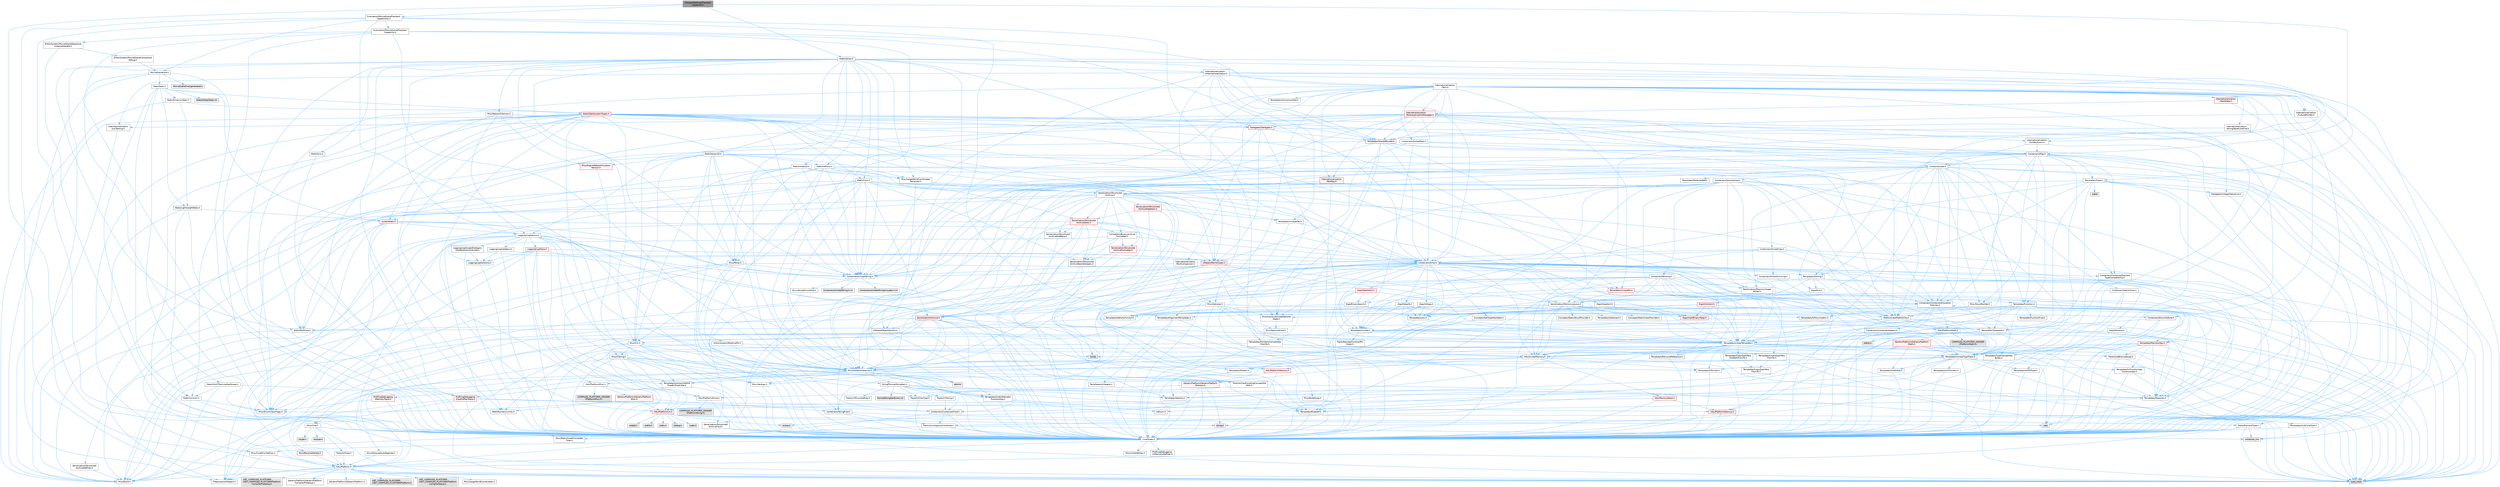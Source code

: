 digraph "ViewportSettingsPlaybackCapability.h"
{
 // INTERACTIVE_SVG=YES
 // LATEX_PDF_SIZE
  bgcolor="transparent";
  edge [fontname=Helvetica,fontsize=10,labelfontname=Helvetica,labelfontsize=10];
  node [fontname=Helvetica,fontsize=10,shape=box,height=0.2,width=0.4];
  Node1 [id="Node000001",label="ViewportSettingsPlayback\lCapability.h",height=0.2,width=0.4,color="gray40", fillcolor="grey60", style="filled", fontcolor="black",tooltip=" "];
  Node1 -> Node2 [id="edge1_Node000001_Node000002",color="steelblue1",style="solid",tooltip=" "];
  Node2 [id="Node000002",label="Containers/Map.h",height=0.2,width=0.4,color="grey40", fillcolor="white", style="filled",URL="$df/d79/Map_8h.html",tooltip=" "];
  Node2 -> Node3 [id="edge2_Node000002_Node000003",color="steelblue1",style="solid",tooltip=" "];
  Node3 [id="Node000003",label="CoreTypes.h",height=0.2,width=0.4,color="grey40", fillcolor="white", style="filled",URL="$dc/dec/CoreTypes_8h.html",tooltip=" "];
  Node3 -> Node4 [id="edge3_Node000003_Node000004",color="steelblue1",style="solid",tooltip=" "];
  Node4 [id="Node000004",label="HAL/Platform.h",height=0.2,width=0.4,color="grey40", fillcolor="white", style="filled",URL="$d9/dd0/Platform_8h.html",tooltip=" "];
  Node4 -> Node5 [id="edge4_Node000004_Node000005",color="steelblue1",style="solid",tooltip=" "];
  Node5 [id="Node000005",label="Misc/Build.h",height=0.2,width=0.4,color="grey40", fillcolor="white", style="filled",URL="$d3/dbb/Build_8h.html",tooltip=" "];
  Node4 -> Node6 [id="edge5_Node000004_Node000006",color="steelblue1",style="solid",tooltip=" "];
  Node6 [id="Node000006",label="Misc/LargeWorldCoordinates.h",height=0.2,width=0.4,color="grey40", fillcolor="white", style="filled",URL="$d2/dcb/LargeWorldCoordinates_8h.html",tooltip=" "];
  Node4 -> Node7 [id="edge6_Node000004_Node000007",color="steelblue1",style="solid",tooltip=" "];
  Node7 [id="Node000007",label="type_traits",height=0.2,width=0.4,color="grey60", fillcolor="#E0E0E0", style="filled",tooltip=" "];
  Node4 -> Node8 [id="edge7_Node000004_Node000008",color="steelblue1",style="solid",tooltip=" "];
  Node8 [id="Node000008",label="PreprocessorHelpers.h",height=0.2,width=0.4,color="grey40", fillcolor="white", style="filled",URL="$db/ddb/PreprocessorHelpers_8h.html",tooltip=" "];
  Node4 -> Node9 [id="edge8_Node000004_Node000009",color="steelblue1",style="solid",tooltip=" "];
  Node9 [id="Node000009",label="UBT_COMPILED_PLATFORM\l/UBT_COMPILED_PLATFORMPlatform\lCompilerPreSetup.h",height=0.2,width=0.4,color="grey60", fillcolor="#E0E0E0", style="filled",tooltip=" "];
  Node4 -> Node10 [id="edge9_Node000004_Node000010",color="steelblue1",style="solid",tooltip=" "];
  Node10 [id="Node000010",label="GenericPlatform/GenericPlatform\lCompilerPreSetup.h",height=0.2,width=0.4,color="grey40", fillcolor="white", style="filled",URL="$d9/dc8/GenericPlatformCompilerPreSetup_8h.html",tooltip=" "];
  Node4 -> Node11 [id="edge10_Node000004_Node000011",color="steelblue1",style="solid",tooltip=" "];
  Node11 [id="Node000011",label="GenericPlatform/GenericPlatform.h",height=0.2,width=0.4,color="grey40", fillcolor="white", style="filled",URL="$d6/d84/GenericPlatform_8h.html",tooltip=" "];
  Node4 -> Node12 [id="edge11_Node000004_Node000012",color="steelblue1",style="solid",tooltip=" "];
  Node12 [id="Node000012",label="UBT_COMPILED_PLATFORM\l/UBT_COMPILED_PLATFORMPlatform.h",height=0.2,width=0.4,color="grey60", fillcolor="#E0E0E0", style="filled",tooltip=" "];
  Node4 -> Node13 [id="edge12_Node000004_Node000013",color="steelblue1",style="solid",tooltip=" "];
  Node13 [id="Node000013",label="UBT_COMPILED_PLATFORM\l/UBT_COMPILED_PLATFORMPlatform\lCompilerSetup.h",height=0.2,width=0.4,color="grey60", fillcolor="#E0E0E0", style="filled",tooltip=" "];
  Node3 -> Node14 [id="edge13_Node000003_Node000014",color="steelblue1",style="solid",tooltip=" "];
  Node14 [id="Node000014",label="ProfilingDebugging\l/UMemoryDefines.h",height=0.2,width=0.4,color="grey40", fillcolor="white", style="filled",URL="$d2/da2/UMemoryDefines_8h.html",tooltip=" "];
  Node3 -> Node15 [id="edge14_Node000003_Node000015",color="steelblue1",style="solid",tooltip=" "];
  Node15 [id="Node000015",label="Misc/CoreMiscDefines.h",height=0.2,width=0.4,color="grey40", fillcolor="white", style="filled",URL="$da/d38/CoreMiscDefines_8h.html",tooltip=" "];
  Node15 -> Node4 [id="edge15_Node000015_Node000004",color="steelblue1",style="solid",tooltip=" "];
  Node15 -> Node8 [id="edge16_Node000015_Node000008",color="steelblue1",style="solid",tooltip=" "];
  Node3 -> Node16 [id="edge17_Node000003_Node000016",color="steelblue1",style="solid",tooltip=" "];
  Node16 [id="Node000016",label="Misc/CoreDefines.h",height=0.2,width=0.4,color="grey40", fillcolor="white", style="filled",URL="$d3/dd2/CoreDefines_8h.html",tooltip=" "];
  Node2 -> Node17 [id="edge18_Node000002_Node000017",color="steelblue1",style="solid",tooltip=" "];
  Node17 [id="Node000017",label="Algo/Reverse.h",height=0.2,width=0.4,color="grey40", fillcolor="white", style="filled",URL="$d5/d93/Reverse_8h.html",tooltip=" "];
  Node17 -> Node3 [id="edge19_Node000017_Node000003",color="steelblue1",style="solid",tooltip=" "];
  Node17 -> Node18 [id="edge20_Node000017_Node000018",color="steelblue1",style="solid",tooltip=" "];
  Node18 [id="Node000018",label="Templates/UnrealTemplate.h",height=0.2,width=0.4,color="grey40", fillcolor="white", style="filled",URL="$d4/d24/UnrealTemplate_8h.html",tooltip=" "];
  Node18 -> Node3 [id="edge21_Node000018_Node000003",color="steelblue1",style="solid",tooltip=" "];
  Node18 -> Node19 [id="edge22_Node000018_Node000019",color="steelblue1",style="solid",tooltip=" "];
  Node19 [id="Node000019",label="Templates/IsPointer.h",height=0.2,width=0.4,color="grey40", fillcolor="white", style="filled",URL="$d7/d05/IsPointer_8h.html",tooltip=" "];
  Node19 -> Node3 [id="edge23_Node000019_Node000003",color="steelblue1",style="solid",tooltip=" "];
  Node18 -> Node20 [id="edge24_Node000018_Node000020",color="steelblue1",style="solid",tooltip=" "];
  Node20 [id="Node000020",label="HAL/UnrealMemory.h",height=0.2,width=0.4,color="grey40", fillcolor="white", style="filled",URL="$d9/d96/UnrealMemory_8h.html",tooltip=" "];
  Node20 -> Node3 [id="edge25_Node000020_Node000003",color="steelblue1",style="solid",tooltip=" "];
  Node20 -> Node21 [id="edge26_Node000020_Node000021",color="steelblue1",style="solid",tooltip=" "];
  Node21 [id="Node000021",label="GenericPlatform/GenericPlatform\lMemory.h",height=0.2,width=0.4,color="red", fillcolor="#FFF0F0", style="filled",URL="$dd/d22/GenericPlatformMemory_8h.html",tooltip=" "];
  Node21 -> Node3 [id="edge27_Node000021_Node000003",color="steelblue1",style="solid",tooltip=" "];
  Node21 -> Node29 [id="edge28_Node000021_Node000029",color="steelblue1",style="solid",tooltip=" "];
  Node29 [id="Node000029",label="HAL/PlatformString.h",height=0.2,width=0.4,color="grey40", fillcolor="white", style="filled",URL="$db/db5/PlatformString_8h.html",tooltip=" "];
  Node29 -> Node3 [id="edge29_Node000029_Node000003",color="steelblue1",style="solid",tooltip=" "];
  Node29 -> Node30 [id="edge30_Node000029_Node000030",color="steelblue1",style="solid",tooltip=" "];
  Node30 [id="Node000030",label="COMPILED_PLATFORM_HEADER\l(PlatformString.h)",height=0.2,width=0.4,color="grey60", fillcolor="#E0E0E0", style="filled",tooltip=" "];
  Node21 -> Node31 [id="edge31_Node000021_Node000031",color="steelblue1",style="solid",tooltip=" "];
  Node31 [id="Node000031",label="string.h",height=0.2,width=0.4,color="grey60", fillcolor="#E0E0E0", style="filled",tooltip=" "];
  Node21 -> Node32 [id="edge32_Node000021_Node000032",color="steelblue1",style="solid",tooltip=" "];
  Node32 [id="Node000032",label="wchar.h",height=0.2,width=0.4,color="grey60", fillcolor="#E0E0E0", style="filled",tooltip=" "];
  Node20 -> Node33 [id="edge33_Node000020_Node000033",color="steelblue1",style="solid",tooltip=" "];
  Node33 [id="Node000033",label="HAL/MemoryBase.h",height=0.2,width=0.4,color="red", fillcolor="#FFF0F0", style="filled",URL="$d6/d9f/MemoryBase_8h.html",tooltip=" "];
  Node33 -> Node3 [id="edge34_Node000033_Node000003",color="steelblue1",style="solid",tooltip=" "];
  Node33 -> Node34 [id="edge35_Node000033_Node000034",color="steelblue1",style="solid",tooltip=" "];
  Node34 [id="Node000034",label="HAL/PlatformAtomics.h",height=0.2,width=0.4,color="red", fillcolor="#FFF0F0", style="filled",URL="$d3/d36/PlatformAtomics_8h.html",tooltip=" "];
  Node34 -> Node3 [id="edge36_Node000034_Node000003",color="steelblue1",style="solid",tooltip=" "];
  Node33 -> Node37 [id="edge37_Node000033_Node000037",color="steelblue1",style="solid",tooltip=" "];
  Node37 [id="Node000037",label="HAL/PlatformCrt.h",height=0.2,width=0.4,color="red", fillcolor="#FFF0F0", style="filled",URL="$d8/d75/PlatformCrt_8h.html",tooltip=" "];
  Node37 -> Node38 [id="edge38_Node000037_Node000038",color="steelblue1",style="solid",tooltip=" "];
  Node38 [id="Node000038",label="new",height=0.2,width=0.4,color="grey60", fillcolor="#E0E0E0", style="filled",tooltip=" "];
  Node37 -> Node32 [id="edge39_Node000037_Node000032",color="steelblue1",style="solid",tooltip=" "];
  Node37 -> Node39 [id="edge40_Node000037_Node000039",color="steelblue1",style="solid",tooltip=" "];
  Node39 [id="Node000039",label="stddef.h",height=0.2,width=0.4,color="grey60", fillcolor="#E0E0E0", style="filled",tooltip=" "];
  Node37 -> Node40 [id="edge41_Node000037_Node000040",color="steelblue1",style="solid",tooltip=" "];
  Node40 [id="Node000040",label="stdlib.h",height=0.2,width=0.4,color="grey60", fillcolor="#E0E0E0", style="filled",tooltip=" "];
  Node37 -> Node41 [id="edge42_Node000037_Node000041",color="steelblue1",style="solid",tooltip=" "];
  Node41 [id="Node000041",label="stdio.h",height=0.2,width=0.4,color="grey60", fillcolor="#E0E0E0", style="filled",tooltip=" "];
  Node37 -> Node42 [id="edge43_Node000037_Node000042",color="steelblue1",style="solid",tooltip=" "];
  Node42 [id="Node000042",label="stdarg.h",height=0.2,width=0.4,color="grey60", fillcolor="#E0E0E0", style="filled",tooltip=" "];
  Node37 -> Node43 [id="edge44_Node000037_Node000043",color="steelblue1",style="solid",tooltip=" "];
  Node43 [id="Node000043",label="math.h",height=0.2,width=0.4,color="grey60", fillcolor="#E0E0E0", style="filled",tooltip=" "];
  Node37 -> Node31 [id="edge45_Node000037_Node000031",color="steelblue1",style="solid",tooltip=" "];
  Node20 -> Node88 [id="edge46_Node000020_Node000088",color="steelblue1",style="solid",tooltip=" "];
  Node88 [id="Node000088",label="HAL/PlatformMemory.h",height=0.2,width=0.4,color="red", fillcolor="#FFF0F0", style="filled",URL="$de/d68/PlatformMemory_8h.html",tooltip=" "];
  Node88 -> Node3 [id="edge47_Node000088_Node000003",color="steelblue1",style="solid",tooltip=" "];
  Node88 -> Node21 [id="edge48_Node000088_Node000021",color="steelblue1",style="solid",tooltip=" "];
  Node20 -> Node90 [id="edge49_Node000020_Node000090",color="steelblue1",style="solid",tooltip=" "];
  Node90 [id="Node000090",label="ProfilingDebugging\l/MemoryTrace.h",height=0.2,width=0.4,color="red", fillcolor="#FFF0F0", style="filled",URL="$da/dd7/MemoryTrace_8h.html",tooltip=" "];
  Node90 -> Node4 [id="edge50_Node000090_Node000004",color="steelblue1",style="solid",tooltip=" "];
  Node90 -> Node54 [id="edge51_Node000090_Node000054",color="steelblue1",style="solid",tooltip=" "];
  Node54 [id="Node000054",label="Misc/EnumClassFlags.h",height=0.2,width=0.4,color="grey40", fillcolor="white", style="filled",URL="$d8/de7/EnumClassFlags_8h.html",tooltip=" "];
  Node20 -> Node19 [id="edge52_Node000020_Node000019",color="steelblue1",style="solid",tooltip=" "];
  Node18 -> Node91 [id="edge53_Node000018_Node000091",color="steelblue1",style="solid",tooltip=" "];
  Node91 [id="Node000091",label="Templates/CopyQualifiers\lAndRefsFromTo.h",height=0.2,width=0.4,color="grey40", fillcolor="white", style="filled",URL="$d3/db3/CopyQualifiersAndRefsFromTo_8h.html",tooltip=" "];
  Node91 -> Node92 [id="edge54_Node000091_Node000092",color="steelblue1",style="solid",tooltip=" "];
  Node92 [id="Node000092",label="Templates/CopyQualifiers\lFromTo.h",height=0.2,width=0.4,color="grey40", fillcolor="white", style="filled",URL="$d5/db4/CopyQualifiersFromTo_8h.html",tooltip=" "];
  Node18 -> Node93 [id="edge55_Node000018_Node000093",color="steelblue1",style="solid",tooltip=" "];
  Node93 [id="Node000093",label="Templates/UnrealTypeTraits.h",height=0.2,width=0.4,color="grey40", fillcolor="white", style="filled",URL="$d2/d2d/UnrealTypeTraits_8h.html",tooltip=" "];
  Node93 -> Node3 [id="edge56_Node000093_Node000003",color="steelblue1",style="solid",tooltip=" "];
  Node93 -> Node19 [id="edge57_Node000093_Node000019",color="steelblue1",style="solid",tooltip=" "];
  Node93 -> Node46 [id="edge58_Node000093_Node000046",color="steelblue1",style="solid",tooltip=" "];
  Node46 [id="Node000046",label="Misc/AssertionMacros.h",height=0.2,width=0.4,color="grey40", fillcolor="white", style="filled",URL="$d0/dfa/AssertionMacros_8h.html",tooltip=" "];
  Node46 -> Node3 [id="edge59_Node000046_Node000003",color="steelblue1",style="solid",tooltip=" "];
  Node46 -> Node4 [id="edge60_Node000046_Node000004",color="steelblue1",style="solid",tooltip=" "];
  Node46 -> Node47 [id="edge61_Node000046_Node000047",color="steelblue1",style="solid",tooltip=" "];
  Node47 [id="Node000047",label="HAL/PlatformMisc.h",height=0.2,width=0.4,color="grey40", fillcolor="white", style="filled",URL="$d0/df5/PlatformMisc_8h.html",tooltip=" "];
  Node47 -> Node3 [id="edge62_Node000047_Node000003",color="steelblue1",style="solid",tooltip=" "];
  Node47 -> Node48 [id="edge63_Node000047_Node000048",color="steelblue1",style="solid",tooltip=" "];
  Node48 [id="Node000048",label="GenericPlatform/GenericPlatform\lMisc.h",height=0.2,width=0.4,color="red", fillcolor="#FFF0F0", style="filled",URL="$db/d9a/GenericPlatformMisc_8h.html",tooltip=" "];
  Node48 -> Node49 [id="edge64_Node000048_Node000049",color="steelblue1",style="solid",tooltip=" "];
  Node49 [id="Node000049",label="Containers/StringFwd.h",height=0.2,width=0.4,color="grey40", fillcolor="white", style="filled",URL="$df/d37/StringFwd_8h.html",tooltip=" "];
  Node49 -> Node3 [id="edge65_Node000049_Node000003",color="steelblue1",style="solid",tooltip=" "];
  Node49 -> Node50 [id="edge66_Node000049_Node000050",color="steelblue1",style="solid",tooltip=" "];
  Node50 [id="Node000050",label="Traits/ElementType.h",height=0.2,width=0.4,color="grey40", fillcolor="white", style="filled",URL="$d5/d4f/ElementType_8h.html",tooltip=" "];
  Node50 -> Node4 [id="edge67_Node000050_Node000004",color="steelblue1",style="solid",tooltip=" "];
  Node50 -> Node26 [id="edge68_Node000050_Node000026",color="steelblue1",style="solid",tooltip=" "];
  Node26 [id="Node000026",label="initializer_list",height=0.2,width=0.4,color="grey60", fillcolor="#E0E0E0", style="filled",tooltip=" "];
  Node50 -> Node7 [id="edge69_Node000050_Node000007",color="steelblue1",style="solid",tooltip=" "];
  Node49 -> Node24 [id="edge70_Node000049_Node000024",color="steelblue1",style="solid",tooltip=" "];
  Node24 [id="Node000024",label="Traits/IsContiguousContainer.h",height=0.2,width=0.4,color="grey40", fillcolor="white", style="filled",URL="$d5/d3c/IsContiguousContainer_8h.html",tooltip=" "];
  Node24 -> Node3 [id="edge71_Node000024_Node000003",color="steelblue1",style="solid",tooltip=" "];
  Node24 -> Node25 [id="edge72_Node000024_Node000025",color="steelblue1",style="solid",tooltip=" "];
  Node25 [id="Node000025",label="Misc/StaticAssertComplete\lType.h",height=0.2,width=0.4,color="grey40", fillcolor="white", style="filled",URL="$d5/d4e/StaticAssertCompleteType_8h.html",tooltip=" "];
  Node24 -> Node26 [id="edge73_Node000024_Node000026",color="steelblue1",style="solid",tooltip=" "];
  Node48 -> Node3 [id="edge74_Node000048_Node000003",color="steelblue1",style="solid",tooltip=" "];
  Node48 -> Node37 [id="edge75_Node000048_Node000037",color="steelblue1",style="solid",tooltip=" "];
  Node48 -> Node52 [id="edge76_Node000048_Node000052",color="steelblue1",style="solid",tooltip=" "];
  Node52 [id="Node000052",label="Math/NumericLimits.h",height=0.2,width=0.4,color="grey40", fillcolor="white", style="filled",URL="$df/d1b/NumericLimits_8h.html",tooltip=" "];
  Node52 -> Node3 [id="edge77_Node000052_Node000003",color="steelblue1",style="solid",tooltip=" "];
  Node48 -> Node54 [id="edge78_Node000048_Node000054",color="steelblue1",style="solid",tooltip=" "];
  Node47 -> Node57 [id="edge79_Node000047_Node000057",color="steelblue1",style="solid",tooltip=" "];
  Node57 [id="Node000057",label="COMPILED_PLATFORM_HEADER\l(PlatformMisc.h)",height=0.2,width=0.4,color="grey60", fillcolor="#E0E0E0", style="filled",tooltip=" "];
  Node47 -> Node58 [id="edge80_Node000047_Node000058",color="steelblue1",style="solid",tooltip=" "];
  Node58 [id="Node000058",label="ProfilingDebugging\l/CpuProfilerTrace.h",height=0.2,width=0.4,color="red", fillcolor="#FFF0F0", style="filled",URL="$da/dcb/CpuProfilerTrace_8h.html",tooltip=" "];
  Node58 -> Node3 [id="edge81_Node000058_Node000003",color="steelblue1",style="solid",tooltip=" "];
  Node58 -> Node23 [id="edge82_Node000058_Node000023",color="steelblue1",style="solid",tooltip=" "];
  Node23 [id="Node000023",label="Containers/ContainersFwd.h",height=0.2,width=0.4,color="grey40", fillcolor="white", style="filled",URL="$d4/d0a/ContainersFwd_8h.html",tooltip=" "];
  Node23 -> Node4 [id="edge83_Node000023_Node000004",color="steelblue1",style="solid",tooltip=" "];
  Node23 -> Node3 [id="edge84_Node000023_Node000003",color="steelblue1",style="solid",tooltip=" "];
  Node23 -> Node24 [id="edge85_Node000023_Node000024",color="steelblue1",style="solid",tooltip=" "];
  Node58 -> Node34 [id="edge86_Node000058_Node000034",color="steelblue1",style="solid",tooltip=" "];
  Node58 -> Node8 [id="edge87_Node000058_Node000008",color="steelblue1",style="solid",tooltip=" "];
  Node58 -> Node5 [id="edge88_Node000058_Node000005",color="steelblue1",style="solid",tooltip=" "];
  Node46 -> Node8 [id="edge89_Node000046_Node000008",color="steelblue1",style="solid",tooltip=" "];
  Node46 -> Node63 [id="edge90_Node000046_Node000063",color="steelblue1",style="solid",tooltip=" "];
  Node63 [id="Node000063",label="Templates/EnableIf.h",height=0.2,width=0.4,color="grey40", fillcolor="white", style="filled",URL="$d7/d60/EnableIf_8h.html",tooltip=" "];
  Node63 -> Node3 [id="edge91_Node000063_Node000003",color="steelblue1",style="solid",tooltip=" "];
  Node46 -> Node64 [id="edge92_Node000046_Node000064",color="steelblue1",style="solid",tooltip=" "];
  Node64 [id="Node000064",label="Templates/IsArrayOrRefOf\lTypeByPredicate.h",height=0.2,width=0.4,color="grey40", fillcolor="white", style="filled",URL="$d6/da1/IsArrayOrRefOfTypeByPredicate_8h.html",tooltip=" "];
  Node64 -> Node3 [id="edge93_Node000064_Node000003",color="steelblue1",style="solid",tooltip=" "];
  Node46 -> Node65 [id="edge94_Node000046_Node000065",color="steelblue1",style="solid",tooltip=" "];
  Node65 [id="Node000065",label="Templates/IsValidVariadic\lFunctionArg.h",height=0.2,width=0.4,color="grey40", fillcolor="white", style="filled",URL="$d0/dc8/IsValidVariadicFunctionArg_8h.html",tooltip=" "];
  Node65 -> Node3 [id="edge95_Node000065_Node000003",color="steelblue1",style="solid",tooltip=" "];
  Node65 -> Node66 [id="edge96_Node000065_Node000066",color="steelblue1",style="solid",tooltip=" "];
  Node66 [id="Node000066",label="IsEnum.h",height=0.2,width=0.4,color="grey40", fillcolor="white", style="filled",URL="$d4/de5/IsEnum_8h.html",tooltip=" "];
  Node65 -> Node7 [id="edge97_Node000065_Node000007",color="steelblue1",style="solid",tooltip=" "];
  Node46 -> Node67 [id="edge98_Node000046_Node000067",color="steelblue1",style="solid",tooltip=" "];
  Node67 [id="Node000067",label="Traits/IsCharEncodingCompatible\lWith.h",height=0.2,width=0.4,color="grey40", fillcolor="white", style="filled",URL="$df/dd1/IsCharEncodingCompatibleWith_8h.html",tooltip=" "];
  Node67 -> Node7 [id="edge99_Node000067_Node000007",color="steelblue1",style="solid",tooltip=" "];
  Node67 -> Node68 [id="edge100_Node000067_Node000068",color="steelblue1",style="solid",tooltip=" "];
  Node68 [id="Node000068",label="Traits/IsCharType.h",height=0.2,width=0.4,color="grey40", fillcolor="white", style="filled",URL="$db/d51/IsCharType_8h.html",tooltip=" "];
  Node68 -> Node3 [id="edge101_Node000068_Node000003",color="steelblue1",style="solid",tooltip=" "];
  Node46 -> Node69 [id="edge102_Node000046_Node000069",color="steelblue1",style="solid",tooltip=" "];
  Node69 [id="Node000069",label="Misc/VarArgs.h",height=0.2,width=0.4,color="grey40", fillcolor="white", style="filled",URL="$d5/d6f/VarArgs_8h.html",tooltip=" "];
  Node69 -> Node3 [id="edge103_Node000069_Node000003",color="steelblue1",style="solid",tooltip=" "];
  Node46 -> Node70 [id="edge104_Node000046_Node000070",color="steelblue1",style="solid",tooltip=" "];
  Node70 [id="Node000070",label="String/FormatStringSan.h",height=0.2,width=0.4,color="grey40", fillcolor="white", style="filled",URL="$d3/d8b/FormatStringSan_8h.html",tooltip=" "];
  Node70 -> Node7 [id="edge105_Node000070_Node000007",color="steelblue1",style="solid",tooltip=" "];
  Node70 -> Node3 [id="edge106_Node000070_Node000003",color="steelblue1",style="solid",tooltip=" "];
  Node70 -> Node71 [id="edge107_Node000070_Node000071",color="steelblue1",style="solid",tooltip=" "];
  Node71 [id="Node000071",label="Templates/Requires.h",height=0.2,width=0.4,color="grey40", fillcolor="white", style="filled",URL="$dc/d96/Requires_8h.html",tooltip=" "];
  Node71 -> Node63 [id="edge108_Node000071_Node000063",color="steelblue1",style="solid",tooltip=" "];
  Node71 -> Node7 [id="edge109_Node000071_Node000007",color="steelblue1",style="solid",tooltip=" "];
  Node70 -> Node72 [id="edge110_Node000070_Node000072",color="steelblue1",style="solid",tooltip=" "];
  Node72 [id="Node000072",label="Templates/Identity.h",height=0.2,width=0.4,color="grey40", fillcolor="white", style="filled",URL="$d0/dd5/Identity_8h.html",tooltip=" "];
  Node70 -> Node65 [id="edge111_Node000070_Node000065",color="steelblue1",style="solid",tooltip=" "];
  Node70 -> Node68 [id="edge112_Node000070_Node000068",color="steelblue1",style="solid",tooltip=" "];
  Node70 -> Node73 [id="edge113_Node000070_Node000073",color="steelblue1",style="solid",tooltip=" "];
  Node73 [id="Node000073",label="Traits/IsTEnumAsByte.h",height=0.2,width=0.4,color="grey40", fillcolor="white", style="filled",URL="$d1/de6/IsTEnumAsByte_8h.html",tooltip=" "];
  Node70 -> Node74 [id="edge114_Node000070_Node000074",color="steelblue1",style="solid",tooltip=" "];
  Node74 [id="Node000074",label="Traits/IsTString.h",height=0.2,width=0.4,color="grey40", fillcolor="white", style="filled",URL="$d0/df8/IsTString_8h.html",tooltip=" "];
  Node74 -> Node23 [id="edge115_Node000074_Node000023",color="steelblue1",style="solid",tooltip=" "];
  Node70 -> Node23 [id="edge116_Node000070_Node000023",color="steelblue1",style="solid",tooltip=" "];
  Node70 -> Node75 [id="edge117_Node000070_Node000075",color="steelblue1",style="solid",tooltip=" "];
  Node75 [id="Node000075",label="FormatStringSanErrors.inl",height=0.2,width=0.4,color="grey60", fillcolor="#E0E0E0", style="filled",tooltip=" "];
  Node46 -> Node76 [id="edge118_Node000046_Node000076",color="steelblue1",style="solid",tooltip=" "];
  Node76 [id="Node000076",label="atomic",height=0.2,width=0.4,color="grey60", fillcolor="#E0E0E0", style="filled",tooltip=" "];
  Node93 -> Node84 [id="edge119_Node000093_Node000084",color="steelblue1",style="solid",tooltip=" "];
  Node84 [id="Node000084",label="Templates/AndOrNot.h",height=0.2,width=0.4,color="grey40", fillcolor="white", style="filled",URL="$db/d0a/AndOrNot_8h.html",tooltip=" "];
  Node84 -> Node3 [id="edge120_Node000084_Node000003",color="steelblue1",style="solid",tooltip=" "];
  Node93 -> Node63 [id="edge121_Node000093_Node000063",color="steelblue1",style="solid",tooltip=" "];
  Node93 -> Node94 [id="edge122_Node000093_Node000094",color="steelblue1",style="solid",tooltip=" "];
  Node94 [id="Node000094",label="Templates/IsArithmetic.h",height=0.2,width=0.4,color="grey40", fillcolor="white", style="filled",URL="$d2/d5d/IsArithmetic_8h.html",tooltip=" "];
  Node94 -> Node3 [id="edge123_Node000094_Node000003",color="steelblue1",style="solid",tooltip=" "];
  Node93 -> Node66 [id="edge124_Node000093_Node000066",color="steelblue1",style="solid",tooltip=" "];
  Node93 -> Node95 [id="edge125_Node000093_Node000095",color="steelblue1",style="solid",tooltip=" "];
  Node95 [id="Node000095",label="Templates/Models.h",height=0.2,width=0.4,color="grey40", fillcolor="white", style="filled",URL="$d3/d0c/Models_8h.html",tooltip=" "];
  Node95 -> Node72 [id="edge126_Node000095_Node000072",color="steelblue1",style="solid",tooltip=" "];
  Node93 -> Node96 [id="edge127_Node000093_Node000096",color="steelblue1",style="solid",tooltip=" "];
  Node96 [id="Node000096",label="Templates/IsPODType.h",height=0.2,width=0.4,color="grey40", fillcolor="white", style="filled",URL="$d7/db1/IsPODType_8h.html",tooltip=" "];
  Node96 -> Node3 [id="edge128_Node000096_Node000003",color="steelblue1",style="solid",tooltip=" "];
  Node93 -> Node97 [id="edge129_Node000093_Node000097",color="steelblue1",style="solid",tooltip=" "];
  Node97 [id="Node000097",label="Templates/IsUECoreType.h",height=0.2,width=0.4,color="grey40", fillcolor="white", style="filled",URL="$d1/db8/IsUECoreType_8h.html",tooltip=" "];
  Node97 -> Node3 [id="edge130_Node000097_Node000003",color="steelblue1",style="solid",tooltip=" "];
  Node97 -> Node7 [id="edge131_Node000097_Node000007",color="steelblue1",style="solid",tooltip=" "];
  Node93 -> Node85 [id="edge132_Node000093_Node000085",color="steelblue1",style="solid",tooltip=" "];
  Node85 [id="Node000085",label="Templates/IsTriviallyCopy\lConstructible.h",height=0.2,width=0.4,color="grey40", fillcolor="white", style="filled",URL="$d3/d78/IsTriviallyCopyConstructible_8h.html",tooltip=" "];
  Node85 -> Node3 [id="edge133_Node000085_Node000003",color="steelblue1",style="solid",tooltip=" "];
  Node85 -> Node7 [id="edge134_Node000085_Node000007",color="steelblue1",style="solid",tooltip=" "];
  Node18 -> Node98 [id="edge135_Node000018_Node000098",color="steelblue1",style="solid",tooltip=" "];
  Node98 [id="Node000098",label="Templates/RemoveReference.h",height=0.2,width=0.4,color="grey40", fillcolor="white", style="filled",URL="$da/dbe/RemoveReference_8h.html",tooltip=" "];
  Node98 -> Node3 [id="edge136_Node000098_Node000003",color="steelblue1",style="solid",tooltip=" "];
  Node18 -> Node71 [id="edge137_Node000018_Node000071",color="steelblue1",style="solid",tooltip=" "];
  Node18 -> Node99 [id="edge138_Node000018_Node000099",color="steelblue1",style="solid",tooltip=" "];
  Node99 [id="Node000099",label="Templates/TypeCompatible\lBytes.h",height=0.2,width=0.4,color="grey40", fillcolor="white", style="filled",URL="$df/d0a/TypeCompatibleBytes_8h.html",tooltip=" "];
  Node99 -> Node3 [id="edge139_Node000099_Node000003",color="steelblue1",style="solid",tooltip=" "];
  Node99 -> Node31 [id="edge140_Node000099_Node000031",color="steelblue1",style="solid",tooltip=" "];
  Node99 -> Node38 [id="edge141_Node000099_Node000038",color="steelblue1",style="solid",tooltip=" "];
  Node99 -> Node7 [id="edge142_Node000099_Node000007",color="steelblue1",style="solid",tooltip=" "];
  Node18 -> Node72 [id="edge143_Node000018_Node000072",color="steelblue1",style="solid",tooltip=" "];
  Node18 -> Node24 [id="edge144_Node000018_Node000024",color="steelblue1",style="solid",tooltip=" "];
  Node18 -> Node100 [id="edge145_Node000018_Node000100",color="steelblue1",style="solid",tooltip=" "];
  Node100 [id="Node000100",label="Traits/UseBitwiseSwap.h",height=0.2,width=0.4,color="grey40", fillcolor="white", style="filled",URL="$db/df3/UseBitwiseSwap_8h.html",tooltip=" "];
  Node100 -> Node3 [id="edge146_Node000100_Node000003",color="steelblue1",style="solid",tooltip=" "];
  Node100 -> Node7 [id="edge147_Node000100_Node000007",color="steelblue1",style="solid",tooltip=" "];
  Node18 -> Node7 [id="edge148_Node000018_Node000007",color="steelblue1",style="solid",tooltip=" "];
  Node2 -> Node101 [id="edge149_Node000002_Node000101",color="steelblue1",style="solid",tooltip=" "];
  Node101 [id="Node000101",label="Containers/ContainerElement\lTypeCompatibility.h",height=0.2,width=0.4,color="grey40", fillcolor="white", style="filled",URL="$df/ddf/ContainerElementTypeCompatibility_8h.html",tooltip=" "];
  Node101 -> Node3 [id="edge150_Node000101_Node000003",color="steelblue1",style="solid",tooltip=" "];
  Node101 -> Node93 [id="edge151_Node000101_Node000093",color="steelblue1",style="solid",tooltip=" "];
  Node2 -> Node102 [id="edge152_Node000002_Node000102",color="steelblue1",style="solid",tooltip=" "];
  Node102 [id="Node000102",label="Containers/Set.h",height=0.2,width=0.4,color="grey40", fillcolor="white", style="filled",URL="$d4/d45/Set_8h.html",tooltip=" "];
  Node102 -> Node103 [id="edge153_Node000102_Node000103",color="steelblue1",style="solid",tooltip=" "];
  Node103 [id="Node000103",label="Containers/ContainerAllocation\lPolicies.h",height=0.2,width=0.4,color="grey40", fillcolor="white", style="filled",URL="$d7/dff/ContainerAllocationPolicies_8h.html",tooltip=" "];
  Node103 -> Node3 [id="edge154_Node000103_Node000003",color="steelblue1",style="solid",tooltip=" "];
  Node103 -> Node104 [id="edge155_Node000103_Node000104",color="steelblue1",style="solid",tooltip=" "];
  Node104 [id="Node000104",label="Containers/ContainerHelpers.h",height=0.2,width=0.4,color="grey40", fillcolor="white", style="filled",URL="$d7/d33/ContainerHelpers_8h.html",tooltip=" "];
  Node104 -> Node3 [id="edge156_Node000104_Node000003",color="steelblue1",style="solid",tooltip=" "];
  Node103 -> Node103 [id="edge157_Node000103_Node000103",color="steelblue1",style="solid",tooltip=" "];
  Node103 -> Node105 [id="edge158_Node000103_Node000105",color="steelblue1",style="solid",tooltip=" "];
  Node105 [id="Node000105",label="HAL/PlatformMath.h",height=0.2,width=0.4,color="grey40", fillcolor="white", style="filled",URL="$dc/d53/PlatformMath_8h.html",tooltip=" "];
  Node105 -> Node3 [id="edge159_Node000105_Node000003",color="steelblue1",style="solid",tooltip=" "];
  Node105 -> Node106 [id="edge160_Node000105_Node000106",color="steelblue1",style="solid",tooltip=" "];
  Node106 [id="Node000106",label="GenericPlatform/GenericPlatform\lMath.h",height=0.2,width=0.4,color="red", fillcolor="#FFF0F0", style="filled",URL="$d5/d79/GenericPlatformMath_8h.html",tooltip=" "];
  Node106 -> Node3 [id="edge161_Node000106_Node000003",color="steelblue1",style="solid",tooltip=" "];
  Node106 -> Node23 [id="edge162_Node000106_Node000023",color="steelblue1",style="solid",tooltip=" "];
  Node106 -> Node37 [id="edge163_Node000106_Node000037",color="steelblue1",style="solid",tooltip=" "];
  Node106 -> Node84 [id="edge164_Node000106_Node000084",color="steelblue1",style="solid",tooltip=" "];
  Node106 -> Node93 [id="edge165_Node000106_Node000093",color="steelblue1",style="solid",tooltip=" "];
  Node106 -> Node71 [id="edge166_Node000106_Node000071",color="steelblue1",style="solid",tooltip=" "];
  Node106 -> Node99 [id="edge167_Node000106_Node000099",color="steelblue1",style="solid",tooltip=" "];
  Node106 -> Node111 [id="edge168_Node000106_Node000111",color="steelblue1",style="solid",tooltip=" "];
  Node111 [id="Node000111",label="limits",height=0.2,width=0.4,color="grey60", fillcolor="#E0E0E0", style="filled",tooltip=" "];
  Node106 -> Node7 [id="edge169_Node000106_Node000007",color="steelblue1",style="solid",tooltip=" "];
  Node105 -> Node112 [id="edge170_Node000105_Node000112",color="steelblue1",style="solid",tooltip=" "];
  Node112 [id="Node000112",label="COMPILED_PLATFORM_HEADER\l(PlatformMath.h)",height=0.2,width=0.4,color="grey60", fillcolor="#E0E0E0", style="filled",tooltip=" "];
  Node103 -> Node20 [id="edge171_Node000103_Node000020",color="steelblue1",style="solid",tooltip=" "];
  Node103 -> Node52 [id="edge172_Node000103_Node000052",color="steelblue1",style="solid",tooltip=" "];
  Node103 -> Node46 [id="edge173_Node000103_Node000046",color="steelblue1",style="solid",tooltip=" "];
  Node103 -> Node113 [id="edge174_Node000103_Node000113",color="steelblue1",style="solid",tooltip=" "];
  Node113 [id="Node000113",label="Templates/IsPolymorphic.h",height=0.2,width=0.4,color="grey40", fillcolor="white", style="filled",URL="$dc/d20/IsPolymorphic_8h.html",tooltip=" "];
  Node103 -> Node114 [id="edge175_Node000103_Node000114",color="steelblue1",style="solid",tooltip=" "];
  Node114 [id="Node000114",label="Templates/MemoryOps.h",height=0.2,width=0.4,color="red", fillcolor="#FFF0F0", style="filled",URL="$db/dea/MemoryOps_8h.html",tooltip=" "];
  Node114 -> Node3 [id="edge176_Node000114_Node000003",color="steelblue1",style="solid",tooltip=" "];
  Node114 -> Node20 [id="edge177_Node000114_Node000020",color="steelblue1",style="solid",tooltip=" "];
  Node114 -> Node85 [id="edge178_Node000114_Node000085",color="steelblue1",style="solid",tooltip=" "];
  Node114 -> Node71 [id="edge179_Node000114_Node000071",color="steelblue1",style="solid",tooltip=" "];
  Node114 -> Node93 [id="edge180_Node000114_Node000093",color="steelblue1",style="solid",tooltip=" "];
  Node114 -> Node100 [id="edge181_Node000114_Node000100",color="steelblue1",style="solid",tooltip=" "];
  Node114 -> Node38 [id="edge182_Node000114_Node000038",color="steelblue1",style="solid",tooltip=" "];
  Node114 -> Node7 [id="edge183_Node000114_Node000007",color="steelblue1",style="solid",tooltip=" "];
  Node103 -> Node99 [id="edge184_Node000103_Node000099",color="steelblue1",style="solid",tooltip=" "];
  Node103 -> Node7 [id="edge185_Node000103_Node000007",color="steelblue1",style="solid",tooltip=" "];
  Node102 -> Node101 [id="edge186_Node000102_Node000101",color="steelblue1",style="solid",tooltip=" "];
  Node102 -> Node115 [id="edge187_Node000102_Node000115",color="steelblue1",style="solid",tooltip=" "];
  Node115 [id="Node000115",label="Containers/SetUtilities.h",height=0.2,width=0.4,color="grey40", fillcolor="white", style="filled",URL="$dc/de5/SetUtilities_8h.html",tooltip=" "];
  Node115 -> Node3 [id="edge188_Node000115_Node000003",color="steelblue1",style="solid",tooltip=" "];
  Node115 -> Node116 [id="edge189_Node000115_Node000116",color="steelblue1",style="solid",tooltip=" "];
  Node116 [id="Node000116",label="Serialization/MemoryLayout.h",height=0.2,width=0.4,color="grey40", fillcolor="white", style="filled",URL="$d7/d66/MemoryLayout_8h.html",tooltip=" "];
  Node116 -> Node117 [id="edge190_Node000116_Node000117",color="steelblue1",style="solid",tooltip=" "];
  Node117 [id="Node000117",label="Concepts/StaticClassProvider.h",height=0.2,width=0.4,color="grey40", fillcolor="white", style="filled",URL="$dd/d83/StaticClassProvider_8h.html",tooltip=" "];
  Node116 -> Node118 [id="edge191_Node000116_Node000118",color="steelblue1",style="solid",tooltip=" "];
  Node118 [id="Node000118",label="Concepts/StaticStructProvider.h",height=0.2,width=0.4,color="grey40", fillcolor="white", style="filled",URL="$d5/d77/StaticStructProvider_8h.html",tooltip=" "];
  Node116 -> Node119 [id="edge192_Node000116_Node000119",color="steelblue1",style="solid",tooltip=" "];
  Node119 [id="Node000119",label="Containers/EnumAsByte.h",height=0.2,width=0.4,color="grey40", fillcolor="white", style="filled",URL="$d6/d9a/EnumAsByte_8h.html",tooltip=" "];
  Node119 -> Node3 [id="edge193_Node000119_Node000003",color="steelblue1",style="solid",tooltip=" "];
  Node119 -> Node96 [id="edge194_Node000119_Node000096",color="steelblue1",style="solid",tooltip=" "];
  Node119 -> Node120 [id="edge195_Node000119_Node000120",color="steelblue1",style="solid",tooltip=" "];
  Node120 [id="Node000120",label="Templates/TypeHash.h",height=0.2,width=0.4,color="grey40", fillcolor="white", style="filled",URL="$d1/d62/TypeHash_8h.html",tooltip=" "];
  Node120 -> Node3 [id="edge196_Node000120_Node000003",color="steelblue1",style="solid",tooltip=" "];
  Node120 -> Node71 [id="edge197_Node000120_Node000071",color="steelblue1",style="solid",tooltip=" "];
  Node120 -> Node121 [id="edge198_Node000120_Node000121",color="steelblue1",style="solid",tooltip=" "];
  Node121 [id="Node000121",label="Misc/Crc.h",height=0.2,width=0.4,color="grey40", fillcolor="white", style="filled",URL="$d4/dd2/Crc_8h.html",tooltip=" "];
  Node121 -> Node3 [id="edge199_Node000121_Node000003",color="steelblue1",style="solid",tooltip=" "];
  Node121 -> Node29 [id="edge200_Node000121_Node000029",color="steelblue1",style="solid",tooltip=" "];
  Node121 -> Node46 [id="edge201_Node000121_Node000046",color="steelblue1",style="solid",tooltip=" "];
  Node121 -> Node122 [id="edge202_Node000121_Node000122",color="steelblue1",style="solid",tooltip=" "];
  Node122 [id="Node000122",label="Misc/CString.h",height=0.2,width=0.4,color="grey40", fillcolor="white", style="filled",URL="$d2/d49/CString_8h.html",tooltip=" "];
  Node122 -> Node3 [id="edge203_Node000122_Node000003",color="steelblue1",style="solid",tooltip=" "];
  Node122 -> Node37 [id="edge204_Node000122_Node000037",color="steelblue1",style="solid",tooltip=" "];
  Node122 -> Node29 [id="edge205_Node000122_Node000029",color="steelblue1",style="solid",tooltip=" "];
  Node122 -> Node46 [id="edge206_Node000122_Node000046",color="steelblue1",style="solid",tooltip=" "];
  Node122 -> Node123 [id="edge207_Node000122_Node000123",color="steelblue1",style="solid",tooltip=" "];
  Node123 [id="Node000123",label="Misc/Char.h",height=0.2,width=0.4,color="grey40", fillcolor="white", style="filled",URL="$d0/d58/Char_8h.html",tooltip=" "];
  Node123 -> Node3 [id="edge208_Node000123_Node000003",color="steelblue1",style="solid",tooltip=" "];
  Node123 -> Node87 [id="edge209_Node000123_Node000087",color="steelblue1",style="solid",tooltip=" "];
  Node87 [id="Node000087",label="Traits/IntType.h",height=0.2,width=0.4,color="grey40", fillcolor="white", style="filled",URL="$d7/deb/IntType_8h.html",tooltip=" "];
  Node87 -> Node4 [id="edge210_Node000087_Node000004",color="steelblue1",style="solid",tooltip=" "];
  Node123 -> Node124 [id="edge211_Node000123_Node000124",color="steelblue1",style="solid",tooltip=" "];
  Node124 [id="Node000124",label="ctype.h",height=0.2,width=0.4,color="grey60", fillcolor="#E0E0E0", style="filled",tooltip=" "];
  Node123 -> Node125 [id="edge212_Node000123_Node000125",color="steelblue1",style="solid",tooltip=" "];
  Node125 [id="Node000125",label="wctype.h",height=0.2,width=0.4,color="grey60", fillcolor="#E0E0E0", style="filled",tooltip=" "];
  Node123 -> Node7 [id="edge213_Node000123_Node000007",color="steelblue1",style="solid",tooltip=" "];
  Node122 -> Node69 [id="edge214_Node000122_Node000069",color="steelblue1",style="solid",tooltip=" "];
  Node122 -> Node64 [id="edge215_Node000122_Node000064",color="steelblue1",style="solid",tooltip=" "];
  Node122 -> Node65 [id="edge216_Node000122_Node000065",color="steelblue1",style="solid",tooltip=" "];
  Node122 -> Node67 [id="edge217_Node000122_Node000067",color="steelblue1",style="solid",tooltip=" "];
  Node121 -> Node123 [id="edge218_Node000121_Node000123",color="steelblue1",style="solid",tooltip=" "];
  Node121 -> Node93 [id="edge219_Node000121_Node000093",color="steelblue1",style="solid",tooltip=" "];
  Node121 -> Node68 [id="edge220_Node000121_Node000068",color="steelblue1",style="solid",tooltip=" "];
  Node120 -> Node126 [id="edge221_Node000120_Node000126",color="steelblue1",style="solid",tooltip=" "];
  Node126 [id="Node000126",label="stdint.h",height=0.2,width=0.4,color="grey60", fillcolor="#E0E0E0", style="filled",tooltip=" "];
  Node120 -> Node7 [id="edge222_Node000120_Node000007",color="steelblue1",style="solid",tooltip=" "];
  Node116 -> Node49 [id="edge223_Node000116_Node000049",color="steelblue1",style="solid",tooltip=" "];
  Node116 -> Node20 [id="edge224_Node000116_Node000020",color="steelblue1",style="solid",tooltip=" "];
  Node116 -> Node127 [id="edge225_Node000116_Node000127",color="steelblue1",style="solid",tooltip=" "];
  Node127 [id="Node000127",label="Misc/DelayedAutoRegister.h",height=0.2,width=0.4,color="grey40", fillcolor="white", style="filled",URL="$d1/dda/DelayedAutoRegister_8h.html",tooltip=" "];
  Node127 -> Node4 [id="edge226_Node000127_Node000004",color="steelblue1",style="solid",tooltip=" "];
  Node116 -> Node63 [id="edge227_Node000116_Node000063",color="steelblue1",style="solid",tooltip=" "];
  Node116 -> Node128 [id="edge228_Node000116_Node000128",color="steelblue1",style="solid",tooltip=" "];
  Node128 [id="Node000128",label="Templates/IsAbstract.h",height=0.2,width=0.4,color="grey40", fillcolor="white", style="filled",URL="$d8/db7/IsAbstract_8h.html",tooltip=" "];
  Node116 -> Node113 [id="edge229_Node000116_Node000113",color="steelblue1",style="solid",tooltip=" "];
  Node116 -> Node95 [id="edge230_Node000116_Node000095",color="steelblue1",style="solid",tooltip=" "];
  Node116 -> Node18 [id="edge231_Node000116_Node000018",color="steelblue1",style="solid",tooltip=" "];
  Node115 -> Node114 [id="edge232_Node000115_Node000114",color="steelblue1",style="solid",tooltip=" "];
  Node115 -> Node93 [id="edge233_Node000115_Node000093",color="steelblue1",style="solid",tooltip=" "];
  Node102 -> Node129 [id="edge234_Node000102_Node000129",color="steelblue1",style="solid",tooltip=" "];
  Node129 [id="Node000129",label="Containers/SparseArray.h",height=0.2,width=0.4,color="grey40", fillcolor="white", style="filled",URL="$d5/dbf/SparseArray_8h.html",tooltip=" "];
  Node129 -> Node3 [id="edge235_Node000129_Node000003",color="steelblue1",style="solid",tooltip=" "];
  Node129 -> Node46 [id="edge236_Node000129_Node000046",color="steelblue1",style="solid",tooltip=" "];
  Node129 -> Node20 [id="edge237_Node000129_Node000020",color="steelblue1",style="solid",tooltip=" "];
  Node129 -> Node93 [id="edge238_Node000129_Node000093",color="steelblue1",style="solid",tooltip=" "];
  Node129 -> Node18 [id="edge239_Node000129_Node000018",color="steelblue1",style="solid",tooltip=" "];
  Node129 -> Node103 [id="edge240_Node000129_Node000103",color="steelblue1",style="solid",tooltip=" "];
  Node129 -> Node130 [id="edge241_Node000129_Node000130",color="steelblue1",style="solid",tooltip=" "];
  Node130 [id="Node000130",label="Templates/Less.h",height=0.2,width=0.4,color="grey40", fillcolor="white", style="filled",URL="$de/dc8/Less_8h.html",tooltip=" "];
  Node130 -> Node3 [id="edge242_Node000130_Node000003",color="steelblue1",style="solid",tooltip=" "];
  Node130 -> Node18 [id="edge243_Node000130_Node000018",color="steelblue1",style="solid",tooltip=" "];
  Node129 -> Node131 [id="edge244_Node000129_Node000131",color="steelblue1",style="solid",tooltip=" "];
  Node131 [id="Node000131",label="Containers/Array.h",height=0.2,width=0.4,color="grey40", fillcolor="white", style="filled",URL="$df/dd0/Array_8h.html",tooltip=" "];
  Node131 -> Node3 [id="edge245_Node000131_Node000003",color="steelblue1",style="solid",tooltip=" "];
  Node131 -> Node46 [id="edge246_Node000131_Node000046",color="steelblue1",style="solid",tooltip=" "];
  Node131 -> Node132 [id="edge247_Node000131_Node000132",color="steelblue1",style="solid",tooltip=" "];
  Node132 [id="Node000132",label="Misc/IntrusiveUnsetOptional\lState.h",height=0.2,width=0.4,color="grey40", fillcolor="white", style="filled",URL="$d2/d0a/IntrusiveUnsetOptionalState_8h.html",tooltip=" "];
  Node132 -> Node133 [id="edge248_Node000132_Node000133",color="steelblue1",style="solid",tooltip=" "];
  Node133 [id="Node000133",label="Misc/OptionalFwd.h",height=0.2,width=0.4,color="grey40", fillcolor="white", style="filled",URL="$dc/d50/OptionalFwd_8h.html",tooltip=" "];
  Node131 -> Node134 [id="edge249_Node000131_Node000134",color="steelblue1",style="solid",tooltip=" "];
  Node134 [id="Node000134",label="Misc/ReverseIterate.h",height=0.2,width=0.4,color="red", fillcolor="#FFF0F0", style="filled",URL="$db/de3/ReverseIterate_8h.html",tooltip=" "];
  Node134 -> Node4 [id="edge250_Node000134_Node000004",color="steelblue1",style="solid",tooltip=" "];
  Node131 -> Node20 [id="edge251_Node000131_Node000020",color="steelblue1",style="solid",tooltip=" "];
  Node131 -> Node93 [id="edge252_Node000131_Node000093",color="steelblue1",style="solid",tooltip=" "];
  Node131 -> Node18 [id="edge253_Node000131_Node000018",color="steelblue1",style="solid",tooltip=" "];
  Node131 -> Node136 [id="edge254_Node000131_Node000136",color="steelblue1",style="solid",tooltip=" "];
  Node136 [id="Node000136",label="Containers/AllowShrinking.h",height=0.2,width=0.4,color="grey40", fillcolor="white", style="filled",URL="$d7/d1a/AllowShrinking_8h.html",tooltip=" "];
  Node136 -> Node3 [id="edge255_Node000136_Node000003",color="steelblue1",style="solid",tooltip=" "];
  Node131 -> Node103 [id="edge256_Node000131_Node000103",color="steelblue1",style="solid",tooltip=" "];
  Node131 -> Node101 [id="edge257_Node000131_Node000101",color="steelblue1",style="solid",tooltip=" "];
  Node131 -> Node137 [id="edge258_Node000131_Node000137",color="steelblue1",style="solid",tooltip=" "];
  Node137 [id="Node000137",label="Serialization/Archive.h",height=0.2,width=0.4,color="red", fillcolor="#FFF0F0", style="filled",URL="$d7/d3b/Archive_8h.html",tooltip=" "];
  Node137 -> Node3 [id="edge259_Node000137_Node000003",color="steelblue1",style="solid",tooltip=" "];
  Node137 -> Node27 [id="edge260_Node000137_Node000027",color="steelblue1",style="solid",tooltip=" "];
  Node27 [id="Node000027",label="Math/MathFwd.h",height=0.2,width=0.4,color="grey40", fillcolor="white", style="filled",URL="$d2/d10/MathFwd_8h.html",tooltip=" "];
  Node27 -> Node4 [id="edge261_Node000027_Node000004",color="steelblue1",style="solid",tooltip=" "];
  Node137 -> Node46 [id="edge262_Node000137_Node000046",color="steelblue1",style="solid",tooltip=" "];
  Node137 -> Node5 [id="edge263_Node000137_Node000005",color="steelblue1",style="solid",tooltip=" "];
  Node137 -> Node69 [id="edge264_Node000137_Node000069",color="steelblue1",style="solid",tooltip=" "];
  Node137 -> Node63 [id="edge265_Node000137_Node000063",color="steelblue1",style="solid",tooltip=" "];
  Node137 -> Node64 [id="edge266_Node000137_Node000064",color="steelblue1",style="solid",tooltip=" "];
  Node137 -> Node65 [id="edge267_Node000137_Node000065",color="steelblue1",style="solid",tooltip=" "];
  Node137 -> Node18 [id="edge268_Node000137_Node000018",color="steelblue1",style="solid",tooltip=" "];
  Node137 -> Node67 [id="edge269_Node000137_Node000067",color="steelblue1",style="solid",tooltip=" "];
  Node137 -> Node146 [id="edge270_Node000137_Node000146",color="steelblue1",style="solid",tooltip=" "];
  Node146 [id="Node000146",label="UObject/ObjectVersion.h",height=0.2,width=0.4,color="grey40", fillcolor="white", style="filled",URL="$da/d63/ObjectVersion_8h.html",tooltip=" "];
  Node146 -> Node3 [id="edge271_Node000146_Node000003",color="steelblue1",style="solid",tooltip=" "];
  Node131 -> Node147 [id="edge272_Node000131_Node000147",color="steelblue1",style="solid",tooltip=" "];
  Node147 [id="Node000147",label="Serialization/MemoryImage\lWriter.h",height=0.2,width=0.4,color="grey40", fillcolor="white", style="filled",URL="$d0/d08/MemoryImageWriter_8h.html",tooltip=" "];
  Node147 -> Node3 [id="edge273_Node000147_Node000003",color="steelblue1",style="solid",tooltip=" "];
  Node147 -> Node116 [id="edge274_Node000147_Node000116",color="steelblue1",style="solid",tooltip=" "];
  Node131 -> Node148 [id="edge275_Node000131_Node000148",color="steelblue1",style="solid",tooltip=" "];
  Node148 [id="Node000148",label="Algo/Heapify.h",height=0.2,width=0.4,color="grey40", fillcolor="white", style="filled",URL="$d0/d2a/Heapify_8h.html",tooltip=" "];
  Node148 -> Node149 [id="edge276_Node000148_Node000149",color="steelblue1",style="solid",tooltip=" "];
  Node149 [id="Node000149",label="Algo/Impl/BinaryHeap.h",height=0.2,width=0.4,color="red", fillcolor="#FFF0F0", style="filled",URL="$d7/da3/Algo_2Impl_2BinaryHeap_8h.html",tooltip=" "];
  Node149 -> Node150 [id="edge277_Node000149_Node000150",color="steelblue1",style="solid",tooltip=" "];
  Node150 [id="Node000150",label="Templates/Invoke.h",height=0.2,width=0.4,color="grey40", fillcolor="white", style="filled",URL="$d7/deb/Invoke_8h.html",tooltip=" "];
  Node150 -> Node3 [id="edge278_Node000150_Node000003",color="steelblue1",style="solid",tooltip=" "];
  Node150 -> Node151 [id="edge279_Node000150_Node000151",color="steelblue1",style="solid",tooltip=" "];
  Node151 [id="Node000151",label="Traits/MemberFunctionPtr\lOuter.h",height=0.2,width=0.4,color="grey40", fillcolor="white", style="filled",URL="$db/da7/MemberFunctionPtrOuter_8h.html",tooltip=" "];
  Node150 -> Node18 [id="edge280_Node000150_Node000018",color="steelblue1",style="solid",tooltip=" "];
  Node150 -> Node7 [id="edge281_Node000150_Node000007",color="steelblue1",style="solid",tooltip=" "];
  Node149 -> Node7 [id="edge282_Node000149_Node000007",color="steelblue1",style="solid",tooltip=" "];
  Node148 -> Node154 [id="edge283_Node000148_Node000154",color="steelblue1",style="solid",tooltip=" "];
  Node154 [id="Node000154",label="Templates/IdentityFunctor.h",height=0.2,width=0.4,color="grey40", fillcolor="white", style="filled",URL="$d7/d2e/IdentityFunctor_8h.html",tooltip=" "];
  Node154 -> Node4 [id="edge284_Node000154_Node000004",color="steelblue1",style="solid",tooltip=" "];
  Node148 -> Node150 [id="edge285_Node000148_Node000150",color="steelblue1",style="solid",tooltip=" "];
  Node148 -> Node130 [id="edge286_Node000148_Node000130",color="steelblue1",style="solid",tooltip=" "];
  Node148 -> Node18 [id="edge287_Node000148_Node000018",color="steelblue1",style="solid",tooltip=" "];
  Node131 -> Node155 [id="edge288_Node000131_Node000155",color="steelblue1",style="solid",tooltip=" "];
  Node155 [id="Node000155",label="Algo/HeapSort.h",height=0.2,width=0.4,color="grey40", fillcolor="white", style="filled",URL="$d3/d92/HeapSort_8h.html",tooltip=" "];
  Node155 -> Node149 [id="edge289_Node000155_Node000149",color="steelblue1",style="solid",tooltip=" "];
  Node155 -> Node154 [id="edge290_Node000155_Node000154",color="steelblue1",style="solid",tooltip=" "];
  Node155 -> Node130 [id="edge291_Node000155_Node000130",color="steelblue1",style="solid",tooltip=" "];
  Node155 -> Node18 [id="edge292_Node000155_Node000018",color="steelblue1",style="solid",tooltip=" "];
  Node131 -> Node156 [id="edge293_Node000131_Node000156",color="steelblue1",style="solid",tooltip=" "];
  Node156 [id="Node000156",label="Algo/IsHeap.h",height=0.2,width=0.4,color="grey40", fillcolor="white", style="filled",URL="$de/d32/IsHeap_8h.html",tooltip=" "];
  Node156 -> Node149 [id="edge294_Node000156_Node000149",color="steelblue1",style="solid",tooltip=" "];
  Node156 -> Node154 [id="edge295_Node000156_Node000154",color="steelblue1",style="solid",tooltip=" "];
  Node156 -> Node150 [id="edge296_Node000156_Node000150",color="steelblue1",style="solid",tooltip=" "];
  Node156 -> Node130 [id="edge297_Node000156_Node000130",color="steelblue1",style="solid",tooltip=" "];
  Node156 -> Node18 [id="edge298_Node000156_Node000018",color="steelblue1",style="solid",tooltip=" "];
  Node131 -> Node149 [id="edge299_Node000131_Node000149",color="steelblue1",style="solid",tooltip=" "];
  Node131 -> Node157 [id="edge300_Node000131_Node000157",color="steelblue1",style="solid",tooltip=" "];
  Node157 [id="Node000157",label="Algo/StableSort.h",height=0.2,width=0.4,color="red", fillcolor="#FFF0F0", style="filled",URL="$d7/d3c/StableSort_8h.html",tooltip=" "];
  Node157 -> Node158 [id="edge301_Node000157_Node000158",color="steelblue1",style="solid",tooltip=" "];
  Node158 [id="Node000158",label="Algo/BinarySearch.h",height=0.2,width=0.4,color="grey40", fillcolor="white", style="filled",URL="$db/db4/BinarySearch_8h.html",tooltip=" "];
  Node158 -> Node154 [id="edge302_Node000158_Node000154",color="steelblue1",style="solid",tooltip=" "];
  Node158 -> Node150 [id="edge303_Node000158_Node000150",color="steelblue1",style="solid",tooltip=" "];
  Node158 -> Node130 [id="edge304_Node000158_Node000130",color="steelblue1",style="solid",tooltip=" "];
  Node157 -> Node154 [id="edge305_Node000157_Node000154",color="steelblue1",style="solid",tooltip=" "];
  Node157 -> Node150 [id="edge306_Node000157_Node000150",color="steelblue1",style="solid",tooltip=" "];
  Node157 -> Node130 [id="edge307_Node000157_Node000130",color="steelblue1",style="solid",tooltip=" "];
  Node157 -> Node18 [id="edge308_Node000157_Node000018",color="steelblue1",style="solid",tooltip=" "];
  Node131 -> Node160 [id="edge309_Node000131_Node000160",color="steelblue1",style="solid",tooltip=" "];
  Node160 [id="Node000160",label="Concepts/GetTypeHashable.h",height=0.2,width=0.4,color="grey40", fillcolor="white", style="filled",URL="$d3/da2/GetTypeHashable_8h.html",tooltip=" "];
  Node160 -> Node3 [id="edge310_Node000160_Node000003",color="steelblue1",style="solid",tooltip=" "];
  Node160 -> Node120 [id="edge311_Node000160_Node000120",color="steelblue1",style="solid",tooltip=" "];
  Node131 -> Node154 [id="edge312_Node000131_Node000154",color="steelblue1",style="solid",tooltip=" "];
  Node131 -> Node150 [id="edge313_Node000131_Node000150",color="steelblue1",style="solid",tooltip=" "];
  Node131 -> Node130 [id="edge314_Node000131_Node000130",color="steelblue1",style="solid",tooltip=" "];
  Node131 -> Node161 [id="edge315_Node000131_Node000161",color="steelblue1",style="solid",tooltip=" "];
  Node161 [id="Node000161",label="Templates/LosesQualifiers\lFromTo.h",height=0.2,width=0.4,color="grey40", fillcolor="white", style="filled",URL="$d2/db3/LosesQualifiersFromTo_8h.html",tooltip=" "];
  Node161 -> Node92 [id="edge316_Node000161_Node000092",color="steelblue1",style="solid",tooltip=" "];
  Node161 -> Node7 [id="edge317_Node000161_Node000007",color="steelblue1",style="solid",tooltip=" "];
  Node131 -> Node71 [id="edge318_Node000131_Node000071",color="steelblue1",style="solid",tooltip=" "];
  Node131 -> Node162 [id="edge319_Node000131_Node000162",color="steelblue1",style="solid",tooltip=" "];
  Node162 [id="Node000162",label="Templates/Sorting.h",height=0.2,width=0.4,color="grey40", fillcolor="white", style="filled",URL="$d3/d9e/Sorting_8h.html",tooltip=" "];
  Node162 -> Node3 [id="edge320_Node000162_Node000003",color="steelblue1",style="solid",tooltip=" "];
  Node162 -> Node158 [id="edge321_Node000162_Node000158",color="steelblue1",style="solid",tooltip=" "];
  Node162 -> Node163 [id="edge322_Node000162_Node000163",color="steelblue1",style="solid",tooltip=" "];
  Node163 [id="Node000163",label="Algo/Sort.h",height=0.2,width=0.4,color="grey40", fillcolor="white", style="filled",URL="$d1/d87/Sort_8h.html",tooltip=" "];
  Node163 -> Node164 [id="edge323_Node000163_Node000164",color="steelblue1",style="solid",tooltip=" "];
  Node164 [id="Node000164",label="Algo/IntroSort.h",height=0.2,width=0.4,color="red", fillcolor="#FFF0F0", style="filled",URL="$d3/db3/IntroSort_8h.html",tooltip=" "];
  Node164 -> Node149 [id="edge324_Node000164_Node000149",color="steelblue1",style="solid",tooltip=" "];
  Node164 -> Node165 [id="edge325_Node000164_Node000165",color="steelblue1",style="solid",tooltip=" "];
  Node165 [id="Node000165",label="Math/UnrealMathUtility.h",height=0.2,width=0.4,color="grey40", fillcolor="white", style="filled",URL="$db/db8/UnrealMathUtility_8h.html",tooltip=" "];
  Node165 -> Node3 [id="edge326_Node000165_Node000003",color="steelblue1",style="solid",tooltip=" "];
  Node165 -> Node46 [id="edge327_Node000165_Node000046",color="steelblue1",style="solid",tooltip=" "];
  Node165 -> Node105 [id="edge328_Node000165_Node000105",color="steelblue1",style="solid",tooltip=" "];
  Node165 -> Node27 [id="edge329_Node000165_Node000027",color="steelblue1",style="solid",tooltip=" "];
  Node165 -> Node72 [id="edge330_Node000165_Node000072",color="steelblue1",style="solid",tooltip=" "];
  Node165 -> Node71 [id="edge331_Node000165_Node000071",color="steelblue1",style="solid",tooltip=" "];
  Node164 -> Node154 [id="edge332_Node000164_Node000154",color="steelblue1",style="solid",tooltip=" "];
  Node164 -> Node150 [id="edge333_Node000164_Node000150",color="steelblue1",style="solid",tooltip=" "];
  Node164 -> Node130 [id="edge334_Node000164_Node000130",color="steelblue1",style="solid",tooltip=" "];
  Node164 -> Node18 [id="edge335_Node000164_Node000018",color="steelblue1",style="solid",tooltip=" "];
  Node162 -> Node105 [id="edge336_Node000162_Node000105",color="steelblue1",style="solid",tooltip=" "];
  Node162 -> Node130 [id="edge337_Node000162_Node000130",color="steelblue1",style="solid",tooltip=" "];
  Node131 -> Node166 [id="edge338_Node000131_Node000166",color="steelblue1",style="solid",tooltip=" "];
  Node166 [id="Node000166",label="Templates/AlignmentTemplates.h",height=0.2,width=0.4,color="grey40", fillcolor="white", style="filled",URL="$dd/d32/AlignmentTemplates_8h.html",tooltip=" "];
  Node166 -> Node3 [id="edge339_Node000166_Node000003",color="steelblue1",style="solid",tooltip=" "];
  Node166 -> Node82 [id="edge340_Node000166_Node000082",color="steelblue1",style="solid",tooltip=" "];
  Node82 [id="Node000082",label="Templates/IsIntegral.h",height=0.2,width=0.4,color="grey40", fillcolor="white", style="filled",URL="$da/d64/IsIntegral_8h.html",tooltip=" "];
  Node82 -> Node3 [id="edge341_Node000082_Node000003",color="steelblue1",style="solid",tooltip=" "];
  Node166 -> Node19 [id="edge342_Node000166_Node000019",color="steelblue1",style="solid",tooltip=" "];
  Node131 -> Node50 [id="edge343_Node000131_Node000050",color="steelblue1",style="solid",tooltip=" "];
  Node131 -> Node111 [id="edge344_Node000131_Node000111",color="steelblue1",style="solid",tooltip=" "];
  Node131 -> Node7 [id="edge345_Node000131_Node000007",color="steelblue1",style="solid",tooltip=" "];
  Node129 -> Node165 [id="edge346_Node000129_Node000165",color="steelblue1",style="solid",tooltip=" "];
  Node129 -> Node167 [id="edge347_Node000129_Node000167",color="steelblue1",style="solid",tooltip=" "];
  Node167 [id="Node000167",label="Containers/ScriptArray.h",height=0.2,width=0.4,color="grey40", fillcolor="white", style="filled",URL="$dc/daf/ScriptArray_8h.html",tooltip=" "];
  Node167 -> Node3 [id="edge348_Node000167_Node000003",color="steelblue1",style="solid",tooltip=" "];
  Node167 -> Node46 [id="edge349_Node000167_Node000046",color="steelblue1",style="solid",tooltip=" "];
  Node167 -> Node20 [id="edge350_Node000167_Node000020",color="steelblue1",style="solid",tooltip=" "];
  Node167 -> Node136 [id="edge351_Node000167_Node000136",color="steelblue1",style="solid",tooltip=" "];
  Node167 -> Node103 [id="edge352_Node000167_Node000103",color="steelblue1",style="solid",tooltip=" "];
  Node167 -> Node131 [id="edge353_Node000167_Node000131",color="steelblue1",style="solid",tooltip=" "];
  Node167 -> Node26 [id="edge354_Node000167_Node000026",color="steelblue1",style="solid",tooltip=" "];
  Node129 -> Node168 [id="edge355_Node000129_Node000168",color="steelblue1",style="solid",tooltip=" "];
  Node168 [id="Node000168",label="Containers/BitArray.h",height=0.2,width=0.4,color="grey40", fillcolor="white", style="filled",URL="$d1/de4/BitArray_8h.html",tooltip=" "];
  Node168 -> Node103 [id="edge356_Node000168_Node000103",color="steelblue1",style="solid",tooltip=" "];
  Node168 -> Node3 [id="edge357_Node000168_Node000003",color="steelblue1",style="solid",tooltip=" "];
  Node168 -> Node34 [id="edge358_Node000168_Node000034",color="steelblue1",style="solid",tooltip=" "];
  Node168 -> Node20 [id="edge359_Node000168_Node000020",color="steelblue1",style="solid",tooltip=" "];
  Node168 -> Node165 [id="edge360_Node000168_Node000165",color="steelblue1",style="solid",tooltip=" "];
  Node168 -> Node46 [id="edge361_Node000168_Node000046",color="steelblue1",style="solid",tooltip=" "];
  Node168 -> Node54 [id="edge362_Node000168_Node000054",color="steelblue1",style="solid",tooltip=" "];
  Node168 -> Node137 [id="edge363_Node000168_Node000137",color="steelblue1",style="solid",tooltip=" "];
  Node168 -> Node147 [id="edge364_Node000168_Node000147",color="steelblue1",style="solid",tooltip=" "];
  Node168 -> Node116 [id="edge365_Node000168_Node000116",color="steelblue1",style="solid",tooltip=" "];
  Node168 -> Node63 [id="edge366_Node000168_Node000063",color="steelblue1",style="solid",tooltip=" "];
  Node168 -> Node150 [id="edge367_Node000168_Node000150",color="steelblue1",style="solid",tooltip=" "];
  Node168 -> Node18 [id="edge368_Node000168_Node000018",color="steelblue1",style="solid",tooltip=" "];
  Node168 -> Node93 [id="edge369_Node000168_Node000093",color="steelblue1",style="solid",tooltip=" "];
  Node129 -> Node169 [id="edge370_Node000129_Node000169",color="steelblue1",style="solid",tooltip=" "];
  Node169 [id="Node000169",label="Serialization/Structured\lArchive.h",height=0.2,width=0.4,color="grey40", fillcolor="white", style="filled",URL="$d9/d1e/StructuredArchive_8h.html",tooltip=" "];
  Node169 -> Node131 [id="edge371_Node000169_Node000131",color="steelblue1",style="solid",tooltip=" "];
  Node169 -> Node103 [id="edge372_Node000169_Node000103",color="steelblue1",style="solid",tooltip=" "];
  Node169 -> Node3 [id="edge373_Node000169_Node000003",color="steelblue1",style="solid",tooltip=" "];
  Node169 -> Node170 [id="edge374_Node000169_Node000170",color="steelblue1",style="solid",tooltip=" "];
  Node170 [id="Node000170",label="Formatters/BinaryArchive\lFormatter.h",height=0.2,width=0.4,color="grey40", fillcolor="white", style="filled",URL="$d2/d01/BinaryArchiveFormatter_8h.html",tooltip=" "];
  Node170 -> Node131 [id="edge375_Node000170_Node000131",color="steelblue1",style="solid",tooltip=" "];
  Node170 -> Node4 [id="edge376_Node000170_Node000004",color="steelblue1",style="solid",tooltip=" "];
  Node170 -> Node137 [id="edge377_Node000170_Node000137",color="steelblue1",style="solid",tooltip=" "];
  Node170 -> Node171 [id="edge378_Node000170_Node000171",color="steelblue1",style="solid",tooltip=" "];
  Node171 [id="Node000171",label="Serialization/Structured\lArchiveFormatter.h",height=0.2,width=0.4,color="red", fillcolor="#FFF0F0", style="filled",URL="$db/dfe/StructuredArchiveFormatter_8h.html",tooltip=" "];
  Node171 -> Node131 [id="edge379_Node000171_Node000131",color="steelblue1",style="solid",tooltip=" "];
  Node171 -> Node3 [id="edge380_Node000171_Node000003",color="steelblue1",style="solid",tooltip=" "];
  Node171 -> Node172 [id="edge381_Node000171_Node000172",color="steelblue1",style="solid",tooltip=" "];
  Node172 [id="Node000172",label="Serialization/Structured\lArchiveNameHelpers.h",height=0.2,width=0.4,color="grey40", fillcolor="white", style="filled",URL="$d0/d7b/StructuredArchiveNameHelpers_8h.html",tooltip=" "];
  Node172 -> Node3 [id="edge382_Node000172_Node000003",color="steelblue1",style="solid",tooltip=" "];
  Node172 -> Node72 [id="edge383_Node000172_Node000072",color="steelblue1",style="solid",tooltip=" "];
  Node170 -> Node172 [id="edge384_Node000170_Node000172",color="steelblue1",style="solid",tooltip=" "];
  Node169 -> Node5 [id="edge385_Node000169_Node000005",color="steelblue1",style="solid",tooltip=" "];
  Node169 -> Node137 [id="edge386_Node000169_Node000137",color="steelblue1",style="solid",tooltip=" "];
  Node169 -> Node173 [id="edge387_Node000169_Node000173",color="steelblue1",style="solid",tooltip=" "];
  Node173 [id="Node000173",label="Serialization/Structured\lArchiveAdapters.h",height=0.2,width=0.4,color="red", fillcolor="#FFF0F0", style="filled",URL="$d3/de1/StructuredArchiveAdapters_8h.html",tooltip=" "];
  Node173 -> Node3 [id="edge388_Node000173_Node000003",color="steelblue1",style="solid",tooltip=" "];
  Node173 -> Node95 [id="edge389_Node000173_Node000095",color="steelblue1",style="solid",tooltip=" "];
  Node173 -> Node176 [id="edge390_Node000173_Node000176",color="steelblue1",style="solid",tooltip=" "];
  Node176 [id="Node000176",label="Serialization/Structured\lArchiveSlots.h",height=0.2,width=0.4,color="red", fillcolor="#FFF0F0", style="filled",URL="$d2/d87/StructuredArchiveSlots_8h.html",tooltip=" "];
  Node176 -> Node131 [id="edge391_Node000176_Node000131",color="steelblue1",style="solid",tooltip=" "];
  Node176 -> Node3 [id="edge392_Node000176_Node000003",color="steelblue1",style="solid",tooltip=" "];
  Node176 -> Node170 [id="edge393_Node000176_Node000170",color="steelblue1",style="solid",tooltip=" "];
  Node176 -> Node5 [id="edge394_Node000176_Node000005",color="steelblue1",style="solid",tooltip=" "];
  Node176 -> Node177 [id="edge395_Node000176_Node000177",color="steelblue1",style="solid",tooltip=" "];
  Node177 [id="Node000177",label="Misc/Optional.h",height=0.2,width=0.4,color="grey40", fillcolor="white", style="filled",URL="$d2/dae/Optional_8h.html",tooltip=" "];
  Node177 -> Node3 [id="edge396_Node000177_Node000003",color="steelblue1",style="solid",tooltip=" "];
  Node177 -> Node46 [id="edge397_Node000177_Node000046",color="steelblue1",style="solid",tooltip=" "];
  Node177 -> Node132 [id="edge398_Node000177_Node000132",color="steelblue1",style="solid",tooltip=" "];
  Node177 -> Node133 [id="edge399_Node000177_Node000133",color="steelblue1",style="solid",tooltip=" "];
  Node177 -> Node114 [id="edge400_Node000177_Node000114",color="steelblue1",style="solid",tooltip=" "];
  Node177 -> Node18 [id="edge401_Node000177_Node000018",color="steelblue1",style="solid",tooltip=" "];
  Node177 -> Node137 [id="edge402_Node000177_Node000137",color="steelblue1",style="solid",tooltip=" "];
  Node176 -> Node137 [id="edge403_Node000176_Node000137",color="steelblue1",style="solid",tooltip=" "];
  Node176 -> Node178 [id="edge404_Node000176_Node000178",color="steelblue1",style="solid",tooltip=" "];
  Node178 [id="Node000178",label="Serialization/Structured\lArchiveFwd.h",height=0.2,width=0.4,color="grey40", fillcolor="white", style="filled",URL="$d2/df9/StructuredArchiveFwd_8h.html",tooltip=" "];
  Node178 -> Node3 [id="edge405_Node000178_Node000003",color="steelblue1",style="solid",tooltip=" "];
  Node178 -> Node5 [id="edge406_Node000178_Node000005",color="steelblue1",style="solid",tooltip=" "];
  Node178 -> Node7 [id="edge407_Node000178_Node000007",color="steelblue1",style="solid",tooltip=" "];
  Node176 -> Node172 [id="edge408_Node000176_Node000172",color="steelblue1",style="solid",tooltip=" "];
  Node176 -> Node179 [id="edge409_Node000176_Node000179",color="steelblue1",style="solid",tooltip=" "];
  Node179 [id="Node000179",label="Serialization/Structured\lArchiveSlotBase.h",height=0.2,width=0.4,color="grey40", fillcolor="white", style="filled",URL="$d9/d9a/StructuredArchiveSlotBase_8h.html",tooltip=" "];
  Node179 -> Node3 [id="edge410_Node000179_Node000003",color="steelblue1",style="solid",tooltip=" "];
  Node176 -> Node63 [id="edge411_Node000176_Node000063",color="steelblue1",style="solid",tooltip=" "];
  Node173 -> Node180 [id="edge412_Node000173_Node000180",color="steelblue1",style="solid",tooltip=" "];
  Node180 [id="Node000180",label="Templates/UniqueObj.h",height=0.2,width=0.4,color="grey40", fillcolor="white", style="filled",URL="$da/d95/UniqueObj_8h.html",tooltip=" "];
  Node180 -> Node3 [id="edge413_Node000180_Node000003",color="steelblue1",style="solid",tooltip=" "];
  Node180 -> Node181 [id="edge414_Node000180_Node000181",color="steelblue1",style="solid",tooltip=" "];
  Node181 [id="Node000181",label="Templates/UniquePtr.h",height=0.2,width=0.4,color="red", fillcolor="#FFF0F0", style="filled",URL="$de/d1a/UniquePtr_8h.html",tooltip=" "];
  Node181 -> Node3 [id="edge415_Node000181_Node000003",color="steelblue1",style="solid",tooltip=" "];
  Node181 -> Node18 [id="edge416_Node000181_Node000018",color="steelblue1",style="solid",tooltip=" "];
  Node181 -> Node71 [id="edge417_Node000181_Node000071",color="steelblue1",style="solid",tooltip=" "];
  Node181 -> Node116 [id="edge418_Node000181_Node000116",color="steelblue1",style="solid",tooltip=" "];
  Node181 -> Node7 [id="edge419_Node000181_Node000007",color="steelblue1",style="solid",tooltip=" "];
  Node169 -> Node184 [id="edge420_Node000169_Node000184",color="steelblue1",style="solid",tooltip=" "];
  Node184 [id="Node000184",label="Serialization/Structured\lArchiveDefines.h",height=0.2,width=0.4,color="grey40", fillcolor="white", style="filled",URL="$d3/d61/StructuredArchiveDefines_8h.html",tooltip=" "];
  Node184 -> Node5 [id="edge421_Node000184_Node000005",color="steelblue1",style="solid",tooltip=" "];
  Node169 -> Node171 [id="edge422_Node000169_Node000171",color="steelblue1",style="solid",tooltip=" "];
  Node169 -> Node178 [id="edge423_Node000169_Node000178",color="steelblue1",style="solid",tooltip=" "];
  Node169 -> Node172 [id="edge424_Node000169_Node000172",color="steelblue1",style="solid",tooltip=" "];
  Node169 -> Node179 [id="edge425_Node000169_Node000179",color="steelblue1",style="solid",tooltip=" "];
  Node169 -> Node176 [id="edge426_Node000169_Node000176",color="steelblue1",style="solid",tooltip=" "];
  Node169 -> Node180 [id="edge427_Node000169_Node000180",color="steelblue1",style="solid",tooltip=" "];
  Node129 -> Node147 [id="edge428_Node000129_Node000147",color="steelblue1",style="solid",tooltip=" "];
  Node129 -> Node185 [id="edge429_Node000129_Node000185",color="steelblue1",style="solid",tooltip=" "];
  Node185 [id="Node000185",label="Containers/UnrealString.h",height=0.2,width=0.4,color="grey40", fillcolor="white", style="filled",URL="$d5/dba/UnrealString_8h.html",tooltip=" "];
  Node185 -> Node186 [id="edge430_Node000185_Node000186",color="steelblue1",style="solid",tooltip=" "];
  Node186 [id="Node000186",label="Containers/UnrealStringIncludes.h.inl",height=0.2,width=0.4,color="grey60", fillcolor="#E0E0E0", style="filled",tooltip=" "];
  Node185 -> Node187 [id="edge431_Node000185_Node000187",color="steelblue1",style="solid",tooltip=" "];
  Node187 [id="Node000187",label="Containers/UnrealString.h.inl",height=0.2,width=0.4,color="grey60", fillcolor="#E0E0E0", style="filled",tooltip=" "];
  Node185 -> Node188 [id="edge432_Node000185_Node000188",color="steelblue1",style="solid",tooltip=" "];
  Node188 [id="Node000188",label="Misc/StringFormatArg.h",height=0.2,width=0.4,color="grey40", fillcolor="white", style="filled",URL="$d2/d16/StringFormatArg_8h.html",tooltip=" "];
  Node188 -> Node23 [id="edge433_Node000188_Node000023",color="steelblue1",style="solid",tooltip=" "];
  Node129 -> Node132 [id="edge434_Node000129_Node000132",color="steelblue1",style="solid",tooltip=" "];
  Node102 -> Node23 [id="edge435_Node000102_Node000023",color="steelblue1",style="solid",tooltip=" "];
  Node102 -> Node165 [id="edge436_Node000102_Node000165",color="steelblue1",style="solid",tooltip=" "];
  Node102 -> Node46 [id="edge437_Node000102_Node000046",color="steelblue1",style="solid",tooltip=" "];
  Node102 -> Node189 [id="edge438_Node000102_Node000189",color="steelblue1",style="solid",tooltip=" "];
  Node189 [id="Node000189",label="Misc/StructBuilder.h",height=0.2,width=0.4,color="grey40", fillcolor="white", style="filled",URL="$d9/db3/StructBuilder_8h.html",tooltip=" "];
  Node189 -> Node3 [id="edge439_Node000189_Node000003",color="steelblue1",style="solid",tooltip=" "];
  Node189 -> Node165 [id="edge440_Node000189_Node000165",color="steelblue1",style="solid",tooltip=" "];
  Node189 -> Node166 [id="edge441_Node000189_Node000166",color="steelblue1",style="solid",tooltip=" "];
  Node102 -> Node147 [id="edge442_Node000102_Node000147",color="steelblue1",style="solid",tooltip=" "];
  Node102 -> Node169 [id="edge443_Node000102_Node000169",color="steelblue1",style="solid",tooltip=" "];
  Node102 -> Node190 [id="edge444_Node000102_Node000190",color="steelblue1",style="solid",tooltip=" "];
  Node190 [id="Node000190",label="Templates/Function.h",height=0.2,width=0.4,color="grey40", fillcolor="white", style="filled",URL="$df/df5/Function_8h.html",tooltip=" "];
  Node190 -> Node3 [id="edge445_Node000190_Node000003",color="steelblue1",style="solid",tooltip=" "];
  Node190 -> Node46 [id="edge446_Node000190_Node000046",color="steelblue1",style="solid",tooltip=" "];
  Node190 -> Node132 [id="edge447_Node000190_Node000132",color="steelblue1",style="solid",tooltip=" "];
  Node190 -> Node20 [id="edge448_Node000190_Node000020",color="steelblue1",style="solid",tooltip=" "];
  Node190 -> Node191 [id="edge449_Node000190_Node000191",color="steelblue1",style="solid",tooltip=" "];
  Node191 [id="Node000191",label="Templates/FunctionFwd.h",height=0.2,width=0.4,color="grey40", fillcolor="white", style="filled",URL="$d6/d54/FunctionFwd_8h.html",tooltip=" "];
  Node190 -> Node93 [id="edge450_Node000190_Node000093",color="steelblue1",style="solid",tooltip=" "];
  Node190 -> Node150 [id="edge451_Node000190_Node000150",color="steelblue1",style="solid",tooltip=" "];
  Node190 -> Node18 [id="edge452_Node000190_Node000018",color="steelblue1",style="solid",tooltip=" "];
  Node190 -> Node71 [id="edge453_Node000190_Node000071",color="steelblue1",style="solid",tooltip=" "];
  Node190 -> Node165 [id="edge454_Node000190_Node000165",color="steelblue1",style="solid",tooltip=" "];
  Node190 -> Node38 [id="edge455_Node000190_Node000038",color="steelblue1",style="solid",tooltip=" "];
  Node190 -> Node7 [id="edge456_Node000190_Node000007",color="steelblue1",style="solid",tooltip=" "];
  Node102 -> Node192 [id="edge457_Node000102_Node000192",color="steelblue1",style="solid",tooltip=" "];
  Node192 [id="Node000192",label="Templates/RetainedRef.h",height=0.2,width=0.4,color="grey40", fillcolor="white", style="filled",URL="$d1/dac/RetainedRef_8h.html",tooltip=" "];
  Node102 -> Node162 [id="edge458_Node000102_Node000162",color="steelblue1",style="solid",tooltip=" "];
  Node102 -> Node120 [id="edge459_Node000102_Node000120",color="steelblue1",style="solid",tooltip=" "];
  Node102 -> Node18 [id="edge460_Node000102_Node000018",color="steelblue1",style="solid",tooltip=" "];
  Node102 -> Node26 [id="edge461_Node000102_Node000026",color="steelblue1",style="solid",tooltip=" "];
  Node102 -> Node7 [id="edge462_Node000102_Node000007",color="steelblue1",style="solid",tooltip=" "];
  Node2 -> Node185 [id="edge463_Node000002_Node000185",color="steelblue1",style="solid",tooltip=" "];
  Node2 -> Node46 [id="edge464_Node000002_Node000046",color="steelblue1",style="solid",tooltip=" "];
  Node2 -> Node189 [id="edge465_Node000002_Node000189",color="steelblue1",style="solid",tooltip=" "];
  Node2 -> Node190 [id="edge466_Node000002_Node000190",color="steelblue1",style="solid",tooltip=" "];
  Node2 -> Node162 [id="edge467_Node000002_Node000162",color="steelblue1",style="solid",tooltip=" "];
  Node2 -> Node193 [id="edge468_Node000002_Node000193",color="steelblue1",style="solid",tooltip=" "];
  Node193 [id="Node000193",label="Templates/Tuple.h",height=0.2,width=0.4,color="grey40", fillcolor="white", style="filled",URL="$d2/d4f/Tuple_8h.html",tooltip=" "];
  Node193 -> Node3 [id="edge469_Node000193_Node000003",color="steelblue1",style="solid",tooltip=" "];
  Node193 -> Node18 [id="edge470_Node000193_Node000018",color="steelblue1",style="solid",tooltip=" "];
  Node193 -> Node194 [id="edge471_Node000193_Node000194",color="steelblue1",style="solid",tooltip=" "];
  Node194 [id="Node000194",label="Delegates/IntegerSequence.h",height=0.2,width=0.4,color="grey40", fillcolor="white", style="filled",URL="$d2/dcc/IntegerSequence_8h.html",tooltip=" "];
  Node194 -> Node3 [id="edge472_Node000194_Node000003",color="steelblue1",style="solid",tooltip=" "];
  Node193 -> Node150 [id="edge473_Node000193_Node000150",color="steelblue1",style="solid",tooltip=" "];
  Node193 -> Node169 [id="edge474_Node000193_Node000169",color="steelblue1",style="solid",tooltip=" "];
  Node193 -> Node116 [id="edge475_Node000193_Node000116",color="steelblue1",style="solid",tooltip=" "];
  Node193 -> Node71 [id="edge476_Node000193_Node000071",color="steelblue1",style="solid",tooltip=" "];
  Node193 -> Node120 [id="edge477_Node000193_Node000120",color="steelblue1",style="solid",tooltip=" "];
  Node193 -> Node195 [id="edge478_Node000193_Node000195",color="steelblue1",style="solid",tooltip=" "];
  Node195 [id="Node000195",label="tuple",height=0.2,width=0.4,color="grey60", fillcolor="#E0E0E0", style="filled",tooltip=" "];
  Node193 -> Node7 [id="edge479_Node000193_Node000007",color="steelblue1",style="solid",tooltip=" "];
  Node2 -> Node18 [id="edge480_Node000002_Node000018",color="steelblue1",style="solid",tooltip=" "];
  Node2 -> Node93 [id="edge481_Node000002_Node000093",color="steelblue1",style="solid",tooltip=" "];
  Node2 -> Node7 [id="edge482_Node000002_Node000007",color="steelblue1",style="solid",tooltip=" "];
  Node1 -> Node3 [id="edge483_Node000001_Node000003",color="steelblue1",style="solid",tooltip=" "];
  Node1 -> Node196 [id="edge484_Node000001_Node000196",color="steelblue1",style="solid",tooltip=" "];
  Node196 [id="Node000196",label="Evaluation/MovieScenePlayback\lCapabilities.h",height=0.2,width=0.4,color="grey40", fillcolor="white", style="filled",URL="$d6/d27/MovieScenePlaybackCapabilities_8h.html",tooltip=" "];
  Node196 -> Node3 [id="edge485_Node000196_Node000003",color="steelblue1",style="solid",tooltip=" "];
  Node196 -> Node197 [id="edge486_Node000196_Node000197",color="steelblue1",style="solid",tooltip=" "];
  Node197 [id="Node000197",label="Evaluation/IMovieScenePlayback\lCapability.h",height=0.2,width=0.4,color="grey40", fillcolor="white", style="filled",URL="$dd/d2c/IMovieScenePlaybackCapability_8h.html",tooltip=" "];
  Node197 -> Node131 [id="edge487_Node000197_Node000131",color="steelblue1",style="solid",tooltip=" "];
  Node197 -> Node185 [id="edge488_Node000197_Node000185",color="steelblue1",style="solid",tooltip=" "];
  Node197 -> Node3 [id="edge489_Node000197_Node000003",color="steelblue1",style="solid",tooltip=" "];
  Node197 -> Node198 [id="edge490_Node000197_Node000198",color="steelblue1",style="solid",tooltip=" "];
  Node198 [id="Node000198",label="EntitySystem/MovieSceneSequence\lInstanceHandle.h",height=0.2,width=0.4,color="grey40", fillcolor="white", style="filled",URL="$dd/da6/MovieSceneSequenceInstanceHandle_8h.html",tooltip=" "];
  Node198 -> Node3 [id="edge491_Node000198_Node000003",color="steelblue1",style="solid",tooltip=" "];
  Node198 -> Node199 [id="edge492_Node000198_Node000199",color="steelblue1",style="solid",tooltip=" "];
  Node199 [id="Node000199",label="EntitySystem/MovieSceneComponent\lDebug.h",height=0.2,width=0.4,color="grey40", fillcolor="white", style="filled",URL="$d4/ddb/MovieSceneComponentDebug_8h.html",tooltip=" "];
  Node199 -> Node200 [id="edge493_Node000199_Node000200",color="steelblue1",style="solid",tooltip=" "];
  Node200 [id="Node000200",label="MovieSceneFwd.h",height=0.2,width=0.4,color="grey40", fillcolor="white", style="filled",URL="$d7/d70/MovieSceneFwd_8h.html",tooltip=" "];
  Node200 -> Node3 [id="edge494_Node000200_Node000003",color="steelblue1",style="solid",tooltip=" "];
  Node200 -> Node201 [id="edge495_Node000200_Node000201",color="steelblue1",style="solid",tooltip=" "];
  Node201 [id="Node000201",label="Stats/Stats.h",height=0.2,width=0.4,color="grey40", fillcolor="white", style="filled",URL="$dc/d09/Stats_8h.html",tooltip=" "];
  Node201 -> Node202 [id="edge496_Node000201_Node000202",color="steelblue1",style="solid",tooltip=" "];
  Node202 [id="Node000202",label="CoreGlobals.h",height=0.2,width=0.4,color="red", fillcolor="#FFF0F0", style="filled",URL="$d5/d8c/CoreGlobals_8h.html",tooltip=" "];
  Node202 -> Node185 [id="edge497_Node000202_Node000185",color="steelblue1",style="solid",tooltip=" "];
  Node202 -> Node3 [id="edge498_Node000202_Node000003",color="steelblue1",style="solid",tooltip=" "];
  Node202 -> Node206 [id="edge499_Node000202_Node000206",color="steelblue1",style="solid",tooltip=" "];
  Node206 [id="Node000206",label="Logging/LogMacros.h",height=0.2,width=0.4,color="grey40", fillcolor="white", style="filled",URL="$d0/d16/LogMacros_8h.html",tooltip=" "];
  Node206 -> Node185 [id="edge500_Node000206_Node000185",color="steelblue1",style="solid",tooltip=" "];
  Node206 -> Node3 [id="edge501_Node000206_Node000003",color="steelblue1",style="solid",tooltip=" "];
  Node206 -> Node8 [id="edge502_Node000206_Node000008",color="steelblue1",style="solid",tooltip=" "];
  Node206 -> Node207 [id="edge503_Node000206_Node000207",color="steelblue1",style="solid",tooltip=" "];
  Node207 [id="Node000207",label="Logging/LogCategory.h",height=0.2,width=0.4,color="grey40", fillcolor="white", style="filled",URL="$d9/d36/LogCategory_8h.html",tooltip=" "];
  Node207 -> Node3 [id="edge504_Node000207_Node000003",color="steelblue1",style="solid",tooltip=" "];
  Node207 -> Node78 [id="edge505_Node000207_Node000078",color="steelblue1",style="solid",tooltip=" "];
  Node78 [id="Node000078",label="Logging/LogVerbosity.h",height=0.2,width=0.4,color="grey40", fillcolor="white", style="filled",URL="$d2/d8f/LogVerbosity_8h.html",tooltip=" "];
  Node78 -> Node3 [id="edge506_Node000078_Node000003",color="steelblue1",style="solid",tooltip=" "];
  Node207 -> Node208 [id="edge507_Node000207_Node000208",color="steelblue1",style="solid",tooltip=" "];
  Node208 [id="Node000208",label="UObject/NameTypes.h",height=0.2,width=0.4,color="red", fillcolor="#FFF0F0", style="filled",URL="$d6/d35/NameTypes_8h.html",tooltip=" "];
  Node208 -> Node3 [id="edge508_Node000208_Node000003",color="steelblue1",style="solid",tooltip=" "];
  Node208 -> Node46 [id="edge509_Node000208_Node000046",color="steelblue1",style="solid",tooltip=" "];
  Node208 -> Node20 [id="edge510_Node000208_Node000020",color="steelblue1",style="solid",tooltip=" "];
  Node208 -> Node93 [id="edge511_Node000208_Node000093",color="steelblue1",style="solid",tooltip=" "];
  Node208 -> Node18 [id="edge512_Node000208_Node000018",color="steelblue1",style="solid",tooltip=" "];
  Node208 -> Node185 [id="edge513_Node000208_Node000185",color="steelblue1",style="solid",tooltip=" "];
  Node208 -> Node49 [id="edge514_Node000208_Node000049",color="steelblue1",style="solid",tooltip=" "];
  Node208 -> Node116 [id="edge515_Node000208_Node000116",color="steelblue1",style="solid",tooltip=" "];
  Node208 -> Node132 [id="edge516_Node000208_Node000132",color="steelblue1",style="solid",tooltip=" "];
  Node206 -> Node221 [id="edge517_Node000206_Node000221",color="steelblue1",style="solid",tooltip=" "];
  Node221 [id="Node000221",label="Logging/LogScopedCategory\lAndVerbosityOverride.h",height=0.2,width=0.4,color="grey40", fillcolor="white", style="filled",URL="$de/dba/LogScopedCategoryAndVerbosityOverride_8h.html",tooltip=" "];
  Node221 -> Node3 [id="edge518_Node000221_Node000003",color="steelblue1",style="solid",tooltip=" "];
  Node221 -> Node78 [id="edge519_Node000221_Node000078",color="steelblue1",style="solid",tooltip=" "];
  Node221 -> Node208 [id="edge520_Node000221_Node000208",color="steelblue1",style="solid",tooltip=" "];
  Node206 -> Node222 [id="edge521_Node000206_Node000222",color="steelblue1",style="solid",tooltip=" "];
  Node222 [id="Node000222",label="Logging/LogTrace.h",height=0.2,width=0.4,color="red", fillcolor="#FFF0F0", style="filled",URL="$d5/d91/LogTrace_8h.html",tooltip=" "];
  Node222 -> Node3 [id="edge522_Node000222_Node000003",color="steelblue1",style="solid",tooltip=" "];
  Node222 -> Node131 [id="edge523_Node000222_Node000131",color="steelblue1",style="solid",tooltip=" "];
  Node222 -> Node8 [id="edge524_Node000222_Node000008",color="steelblue1",style="solid",tooltip=" "];
  Node222 -> Node78 [id="edge525_Node000222_Node000078",color="steelblue1",style="solid",tooltip=" "];
  Node222 -> Node5 [id="edge526_Node000222_Node000005",color="steelblue1",style="solid",tooltip=" "];
  Node222 -> Node64 [id="edge527_Node000222_Node000064",color="steelblue1",style="solid",tooltip=" "];
  Node222 -> Node67 [id="edge528_Node000222_Node000067",color="steelblue1",style="solid",tooltip=" "];
  Node206 -> Node78 [id="edge529_Node000206_Node000078",color="steelblue1",style="solid",tooltip=" "];
  Node206 -> Node46 [id="edge530_Node000206_Node000046",color="steelblue1",style="solid",tooltip=" "];
  Node206 -> Node5 [id="edge531_Node000206_Node000005",color="steelblue1",style="solid",tooltip=" "];
  Node206 -> Node69 [id="edge532_Node000206_Node000069",color="steelblue1",style="solid",tooltip=" "];
  Node206 -> Node70 [id="edge533_Node000206_Node000070",color="steelblue1",style="solid",tooltip=" "];
  Node206 -> Node63 [id="edge534_Node000206_Node000063",color="steelblue1",style="solid",tooltip=" "];
  Node206 -> Node64 [id="edge535_Node000206_Node000064",color="steelblue1",style="solid",tooltip=" "];
  Node206 -> Node65 [id="edge536_Node000206_Node000065",color="steelblue1",style="solid",tooltip=" "];
  Node206 -> Node67 [id="edge537_Node000206_Node000067",color="steelblue1",style="solid",tooltip=" "];
  Node206 -> Node7 [id="edge538_Node000206_Node000007",color="steelblue1",style="solid",tooltip=" "];
  Node202 -> Node5 [id="edge539_Node000202_Node000005",color="steelblue1",style="solid",tooltip=" "];
  Node202 -> Node54 [id="edge540_Node000202_Node000054",color="steelblue1",style="solid",tooltip=" "];
  Node202 -> Node58 [id="edge541_Node000202_Node000058",color="steelblue1",style="solid",tooltip=" "];
  Node202 -> Node208 [id="edge542_Node000202_Node000208",color="steelblue1",style="solid",tooltip=" "];
  Node202 -> Node76 [id="edge543_Node000202_Node000076",color="steelblue1",style="solid",tooltip=" "];
  Node201 -> Node3 [id="edge544_Node000201_Node000003",color="steelblue1",style="solid",tooltip=" "];
  Node201 -> Node223 [id="edge545_Node000201_Node000223",color="steelblue1",style="solid",tooltip=" "];
  Node223 [id="Node000223",label="StatsCommon.h",height=0.2,width=0.4,color="grey40", fillcolor="white", style="filled",URL="$df/d16/StatsCommon_8h.html",tooltip=" "];
  Node223 -> Node3 [id="edge546_Node000223_Node000003",color="steelblue1",style="solid",tooltip=" "];
  Node223 -> Node5 [id="edge547_Node000223_Node000005",color="steelblue1",style="solid",tooltip=" "];
  Node223 -> Node54 [id="edge548_Node000223_Node000054",color="steelblue1",style="solid",tooltip=" "];
  Node201 -> Node224 [id="edge549_Node000201_Node000224",color="steelblue1",style="solid",tooltip=" "];
  Node224 [id="Node000224",label="Stats/DynamicStats.h",height=0.2,width=0.4,color="grey40", fillcolor="white", style="filled",URL="$dc/d24/DynamicStats_8h.html",tooltip=" "];
  Node224 -> Node5 [id="edge550_Node000224_Node000005",color="steelblue1",style="solid",tooltip=" "];
  Node224 -> Node225 [id="edge551_Node000224_Node000225",color="steelblue1",style="solid",tooltip=" "];
  Node225 [id="Node000225",label="Stats/LightweightStats.h",height=0.2,width=0.4,color="grey40", fillcolor="white", style="filled",URL="$d5/d66/LightweightStats_8h.html",tooltip=" "];
  Node225 -> Node3 [id="edge552_Node000225_Node000003",color="steelblue1",style="solid",tooltip=" "];
  Node225 -> Node202 [id="edge553_Node000225_Node000202",color="steelblue1",style="solid",tooltip=" "];
  Node225 -> Node5 [id="edge554_Node000225_Node000005",color="steelblue1",style="solid",tooltip=" "];
  Node225 -> Node223 [id="edge555_Node000225_Node000223",color="steelblue1",style="solid",tooltip=" "];
  Node224 -> Node226 [id="edge556_Node000224_Node000226",color="steelblue1",style="solid",tooltip=" "];
  Node226 [id="Node000226",label="Stats/StatsSystemTypes.h",height=0.2,width=0.4,color="red", fillcolor="#FFF0F0", style="filled",URL="$d1/d5a/StatsSystemTypes_8h.html",tooltip=" "];
  Node226 -> Node5 [id="edge557_Node000226_Node000005",color="steelblue1",style="solid",tooltip=" "];
  Node226 -> Node15 [id="edge558_Node000226_Node000015",color="steelblue1",style="solid",tooltip=" "];
  Node226 -> Node131 [id="edge559_Node000226_Node000131",color="steelblue1",style="solid",tooltip=" "];
  Node226 -> Node103 [id="edge560_Node000226_Node000103",color="steelblue1",style="solid",tooltip=" "];
  Node226 -> Node185 [id="edge561_Node000226_Node000185",color="steelblue1",style="solid",tooltip=" "];
  Node226 -> Node202 [id="edge562_Node000226_Node000202",color="steelblue1",style="solid",tooltip=" "];
  Node226 -> Node3 [id="edge563_Node000226_Node000003",color="steelblue1",style="solid",tooltip=" "];
  Node226 -> Node233 [id="edge564_Node000226_Node000233",color="steelblue1",style="solid",tooltip=" "];
  Node233 [id="Node000233",label="Delegates/Delegate.h",height=0.2,width=0.4,color="red", fillcolor="#FFF0F0", style="filled",URL="$d4/d80/Delegate_8h.html",tooltip=" "];
  Node233 -> Node3 [id="edge565_Node000233_Node000003",color="steelblue1",style="solid",tooltip=" "];
  Node233 -> Node46 [id="edge566_Node000233_Node000046",color="steelblue1",style="solid",tooltip=" "];
  Node233 -> Node208 [id="edge567_Node000233_Node000208",color="steelblue1",style="solid",tooltip=" "];
  Node233 -> Node234 [id="edge568_Node000233_Node000234",color="steelblue1",style="solid",tooltip=" "];
  Node234 [id="Node000234",label="Templates/SharedPointer.h",height=0.2,width=0.4,color="red", fillcolor="#FFF0F0", style="filled",URL="$d2/d17/SharedPointer_8h.html",tooltip=" "];
  Node234 -> Node3 [id="edge569_Node000234_Node000003",color="steelblue1",style="solid",tooltip=" "];
  Node234 -> Node132 [id="edge570_Node000234_Node000132",color="steelblue1",style="solid",tooltip=" "];
  Node234 -> Node235 [id="edge571_Node000234_Node000235",color="steelblue1",style="solid",tooltip=" "];
  Node235 [id="Node000235",label="Templates/PointerIsConvertible\lFromTo.h",height=0.2,width=0.4,color="grey40", fillcolor="white", style="filled",URL="$d6/d65/PointerIsConvertibleFromTo_8h.html",tooltip=" "];
  Node235 -> Node3 [id="edge572_Node000235_Node000003",color="steelblue1",style="solid",tooltip=" "];
  Node235 -> Node25 [id="edge573_Node000235_Node000025",color="steelblue1",style="solid",tooltip=" "];
  Node235 -> Node161 [id="edge574_Node000235_Node000161",color="steelblue1",style="solid",tooltip=" "];
  Node235 -> Node7 [id="edge575_Node000235_Node000007",color="steelblue1",style="solid",tooltip=" "];
  Node234 -> Node46 [id="edge576_Node000234_Node000046",color="steelblue1",style="solid",tooltip=" "];
  Node234 -> Node20 [id="edge577_Node000234_Node000020",color="steelblue1",style="solid",tooltip=" "];
  Node234 -> Node131 [id="edge578_Node000234_Node000131",color="steelblue1",style="solid",tooltip=" "];
  Node234 -> Node2 [id="edge579_Node000234_Node000002",color="steelblue1",style="solid",tooltip=" "];
  Node234 -> Node202 [id="edge580_Node000234_Node000202",color="steelblue1",style="solid",tooltip=" "];
  Node233 -> Node194 [id="edge581_Node000233_Node000194",color="steelblue1",style="solid",tooltip=" "];
  Node226 -> Node37 [id="edge582_Node000226_Node000037",color="steelblue1",style="solid",tooltip=" "];
  Node226 -> Node88 [id="edge583_Node000226_Node000088",color="steelblue1",style="solid",tooltip=" "];
  Node226 -> Node47 [id="edge584_Node000226_Node000047",color="steelblue1",style="solid",tooltip=" "];
  Node226 -> Node20 [id="edge585_Node000226_Node000020",color="steelblue1",style="solid",tooltip=" "];
  Node226 -> Node264 [id="edge586_Node000226_Node000264",color="steelblue1",style="solid",tooltip=" "];
  Node264 [id="Node000264",label="Math/Color.h",height=0.2,width=0.4,color="grey40", fillcolor="white", style="filled",URL="$dd/dac/Color_8h.html",tooltip=" "];
  Node264 -> Node131 [id="edge587_Node000264_Node000131",color="steelblue1",style="solid",tooltip=" "];
  Node264 -> Node185 [id="edge588_Node000264_Node000185",color="steelblue1",style="solid",tooltip=" "];
  Node264 -> Node3 [id="edge589_Node000264_Node000003",color="steelblue1",style="solid",tooltip=" "];
  Node264 -> Node8 [id="edge590_Node000264_Node000008",color="steelblue1",style="solid",tooltip=" "];
  Node264 -> Node27 [id="edge591_Node000264_Node000027",color="steelblue1",style="solid",tooltip=" "];
  Node264 -> Node165 [id="edge592_Node000264_Node000165",color="steelblue1",style="solid",tooltip=" "];
  Node264 -> Node46 [id="edge593_Node000264_Node000046",color="steelblue1",style="solid",tooltip=" "];
  Node264 -> Node121 [id="edge594_Node000264_Node000121",color="steelblue1",style="solid",tooltip=" "];
  Node264 -> Node265 [id="edge595_Node000264_Node000265",color="steelblue1",style="solid",tooltip=" "];
  Node265 [id="Node000265",label="Misc/Parse.h",height=0.2,width=0.4,color="grey40", fillcolor="white", style="filled",URL="$dc/d71/Parse_8h.html",tooltip=" "];
  Node265 -> Node49 [id="edge596_Node000265_Node000049",color="steelblue1",style="solid",tooltip=" "];
  Node265 -> Node185 [id="edge597_Node000265_Node000185",color="steelblue1",style="solid",tooltip=" "];
  Node265 -> Node3 [id="edge598_Node000265_Node000003",color="steelblue1",style="solid",tooltip=" "];
  Node265 -> Node37 [id="edge599_Node000265_Node000037",color="steelblue1",style="solid",tooltip=" "];
  Node265 -> Node5 [id="edge600_Node000265_Node000005",color="steelblue1",style="solid",tooltip=" "];
  Node265 -> Node54 [id="edge601_Node000265_Node000054",color="steelblue1",style="solid",tooltip=" "];
  Node265 -> Node190 [id="edge602_Node000265_Node000190",color="steelblue1",style="solid",tooltip=" "];
  Node264 -> Node137 [id="edge603_Node000264_Node000137",color="steelblue1",style="solid",tooltip=" "];
  Node264 -> Node116 [id="edge604_Node000264_Node000116",color="steelblue1",style="solid",tooltip=" "];
  Node264 -> Node169 [id="edge605_Node000264_Node000169",color="steelblue1",style="solid",tooltip=" "];
  Node264 -> Node172 [id="edge606_Node000264_Node000172",color="steelblue1",style="solid",tooltip=" "];
  Node264 -> Node176 [id="edge607_Node000264_Node000176",color="steelblue1",style="solid",tooltip=" "];
  Node226 -> Node52 [id="edge608_Node000226_Node000052",color="steelblue1",style="solid",tooltip=" "];
  Node226 -> Node46 [id="edge609_Node000226_Node000046",color="steelblue1",style="solid",tooltip=" "];
  Node226 -> Node122 [id="edge610_Node000226_Node000122",color="steelblue1",style="solid",tooltip=" "];
  Node226 -> Node54 [id="edge611_Node000226_Node000054",color="steelblue1",style="solid",tooltip=" "];
  Node226 -> Node58 [id="edge612_Node000226_Node000058",color="steelblue1",style="solid",tooltip=" "];
  Node226 -> Node223 [id="edge613_Node000226_Node000223",color="steelblue1",style="solid",tooltip=" "];
  Node226 -> Node234 [id="edge614_Node000226_Node000234",color="steelblue1",style="solid",tooltip=" "];
  Node226 -> Node99 [id="edge615_Node000226_Node000099",color="steelblue1",style="solid",tooltip=" "];
  Node226 -> Node181 [id="edge616_Node000226_Node000181",color="steelblue1",style="solid",tooltip=" "];
  Node226 -> Node18 [id="edge617_Node000226_Node000018",color="steelblue1",style="solid",tooltip=" "];
  Node226 -> Node208 [id="edge618_Node000226_Node000208",color="steelblue1",style="solid",tooltip=" "];
  Node201 -> Node271 [id="edge619_Node000201_Node000271",color="steelblue1",style="solid",tooltip=" "];
  Node271 [id="Node000271",label="Stats/HitchTrackingStatScope.h",height=0.2,width=0.4,color="grey40", fillcolor="white", style="filled",URL="$d2/d93/HitchTrackingStatScope_8h.html",tooltip=" "];
  Node271 -> Node3 [id="edge620_Node000271_Node000003",color="steelblue1",style="solid",tooltip=" "];
  Node271 -> Node5 [id="edge621_Node000271_Node000005",color="steelblue1",style="solid",tooltip=" "];
  Node271 -> Node223 [id="edge622_Node000271_Node000223",color="steelblue1",style="solid",tooltip=" "];
  Node201 -> Node225 [id="edge623_Node000201_Node000225",color="steelblue1",style="solid",tooltip=" "];
  Node201 -> Node226 [id="edge624_Node000201_Node000226",color="steelblue1",style="solid",tooltip=" "];
  Node201 -> Node272 [id="edge625_Node000201_Node000272",color="steelblue1",style="solid",tooltip=" "];
  Node272 [id="Node000272",label="Stats/GlobalStats.inl",height=0.2,width=0.4,color="grey60", fillcolor="#E0E0E0", style="filled",tooltip=" "];
  Node200 -> Node54 [id="edge626_Node000200_Node000054",color="steelblue1",style="solid",tooltip=" "];
  Node200 -> Node8 [id="edge627_Node000200_Node000008",color="steelblue1",style="solid",tooltip=" "];
  Node200 -> Node273 [id="edge628_Node000200_Node000273",color="steelblue1",style="solid",tooltip=" "];
  Node273 [id="Node000273",label="MovieSceneFwd.generated.h",height=0.2,width=0.4,color="grey60", fillcolor="#E0E0E0", style="filled",tooltip=" "];
  Node197 -> Node46 [id="edge629_Node000197_Node000046",color="steelblue1",style="solid",tooltip=" "];
  Node197 -> Node54 [id="edge630_Node000197_Node000054",color="steelblue1",style="solid",tooltip=" "];
  Node197 -> Node234 [id="edge631_Node000197_Node000234",color="steelblue1",style="solid",tooltip=" "];
  Node196 -> Node274 [id="edge632_Node000196_Node000274",color="steelblue1",style="solid",tooltip=" "];
  Node274 [id="Node000274",label="EntitySystem/RelativePtr.h",height=0.2,width=0.4,color="grey40", fillcolor="white", style="filled",URL="$d8/dba/RelativePtr_8h.html",tooltip=" "];
  Node274 -> Node46 [id="edge633_Node000274_Node000046",color="steelblue1",style="solid",tooltip=" "];
  Node274 -> Node111 [id="edge634_Node000274_Node000111",color="steelblue1",style="solid",tooltip=" "];
  Node274 -> Node7 [id="edge635_Node000274_Node000007",color="steelblue1",style="solid",tooltip=" "];
  Node196 -> Node200 [id="edge636_Node000196_Node000200",color="steelblue1",style="solid",tooltip=" "];
  Node196 -> Node166 [id="edge637_Node000196_Node000166",color="steelblue1",style="solid",tooltip=" "];
  Node196 -> Node235 [id="edge638_Node000196_Node000235",color="steelblue1",style="solid",tooltip=" "];
  Node196 -> Node7 [id="edge639_Node000196_Node000007",color="steelblue1",style="solid",tooltip=" "];
  Node1 -> Node275 [id="edge640_Node000001_Node000275",color="steelblue1",style="solid",tooltip=" "];
  Node275 [id="Node000275",label="Math/Vector.h",height=0.2,width=0.4,color="grey40", fillcolor="white", style="filled",URL="$d6/dbe/Vector_8h.html",tooltip=" "];
  Node275 -> Node3 [id="edge641_Node000275_Node000003",color="steelblue1",style="solid",tooltip=" "];
  Node275 -> Node46 [id="edge642_Node000275_Node000046",color="steelblue1",style="solid",tooltip=" "];
  Node275 -> Node27 [id="edge643_Node000275_Node000027",color="steelblue1",style="solid",tooltip=" "];
  Node275 -> Node52 [id="edge644_Node000275_Node000052",color="steelblue1",style="solid",tooltip=" "];
  Node275 -> Node121 [id="edge645_Node000275_Node000121",color="steelblue1",style="solid",tooltip=" "];
  Node275 -> Node165 [id="edge646_Node000275_Node000165",color="steelblue1",style="solid",tooltip=" "];
  Node275 -> Node185 [id="edge647_Node000275_Node000185",color="steelblue1",style="solid",tooltip=" "];
  Node275 -> Node265 [id="edge648_Node000275_Node000265",color="steelblue1",style="solid",tooltip=" "];
  Node275 -> Node276 [id="edge649_Node000275_Node000276",color="steelblue1",style="solid",tooltip=" "];
  Node276 [id="Node000276",label="Misc/LargeWorldCoordinates\lSerializer.h",height=0.2,width=0.4,color="grey40", fillcolor="white", style="filled",URL="$d7/df9/LargeWorldCoordinatesSerializer_8h.html",tooltip=" "];
  Node276 -> Node208 [id="edge650_Node000276_Node000208",color="steelblue1",style="solid",tooltip=" "];
  Node276 -> Node146 [id="edge651_Node000276_Node000146",color="steelblue1",style="solid",tooltip=" "];
  Node276 -> Node169 [id="edge652_Node000276_Node000169",color="steelblue1",style="solid",tooltip=" "];
  Node275 -> Node277 [id="edge653_Node000275_Node000277",color="steelblue1",style="solid",tooltip=" "];
  Node277 [id="Node000277",label="Misc/NetworkVersion.h",height=0.2,width=0.4,color="grey40", fillcolor="white", style="filled",URL="$d7/d4b/NetworkVersion_8h.html",tooltip=" "];
  Node277 -> Node185 [id="edge654_Node000277_Node000185",color="steelblue1",style="solid",tooltip=" "];
  Node277 -> Node3 [id="edge655_Node000277_Node000003",color="steelblue1",style="solid",tooltip=" "];
  Node277 -> Node233 [id="edge656_Node000277_Node000233",color="steelblue1",style="solid",tooltip=" "];
  Node277 -> Node206 [id="edge657_Node000277_Node000206",color="steelblue1",style="solid",tooltip=" "];
  Node277 -> Node278 [id="edge658_Node000277_Node000278",color="steelblue1",style="solid",tooltip=" "];
  Node278 [id="Node000278",label="Misc/EngineNetworkCustom\lVersion.h",height=0.2,width=0.4,color="red", fillcolor="#FFF0F0", style="filled",URL="$da/da3/EngineNetworkCustomVersion_8h.html",tooltip=" "];
  Node278 -> Node3 [id="edge659_Node000278_Node000003",color="steelblue1",style="solid",tooltip=" "];
  Node275 -> Node264 [id="edge660_Node000275_Node000264",color="steelblue1",style="solid",tooltip=" "];
  Node275 -> Node281 [id="edge661_Node000275_Node000281",color="steelblue1",style="solid",tooltip=" "];
  Node281 [id="Node000281",label="Math/IntPoint.h",height=0.2,width=0.4,color="grey40", fillcolor="white", style="filled",URL="$d3/df7/IntPoint_8h.html",tooltip=" "];
  Node281 -> Node3 [id="edge662_Node000281_Node000003",color="steelblue1",style="solid",tooltip=" "];
  Node281 -> Node46 [id="edge663_Node000281_Node000046",color="steelblue1",style="solid",tooltip=" "];
  Node281 -> Node265 [id="edge664_Node000281_Node000265",color="steelblue1",style="solid",tooltip=" "];
  Node281 -> Node27 [id="edge665_Node000281_Node000027",color="steelblue1",style="solid",tooltip=" "];
  Node281 -> Node165 [id="edge666_Node000281_Node000165",color="steelblue1",style="solid",tooltip=" "];
  Node281 -> Node185 [id="edge667_Node000281_Node000185",color="steelblue1",style="solid",tooltip=" "];
  Node281 -> Node169 [id="edge668_Node000281_Node000169",color="steelblue1",style="solid",tooltip=" "];
  Node281 -> Node120 [id="edge669_Node000281_Node000120",color="steelblue1",style="solid",tooltip=" "];
  Node281 -> Node276 [id="edge670_Node000281_Node000276",color="steelblue1",style="solid",tooltip=" "];
  Node275 -> Node206 [id="edge671_Node000275_Node000206",color="steelblue1",style="solid",tooltip=" "];
  Node275 -> Node282 [id="edge672_Node000275_Node000282",color="steelblue1",style="solid",tooltip=" "];
  Node282 [id="Node000282",label="Math/Vector2D.h",height=0.2,width=0.4,color="grey40", fillcolor="white", style="filled",URL="$d3/db0/Vector2D_8h.html",tooltip=" "];
  Node282 -> Node3 [id="edge673_Node000282_Node000003",color="steelblue1",style="solid",tooltip=" "];
  Node282 -> Node27 [id="edge674_Node000282_Node000027",color="steelblue1",style="solid",tooltip=" "];
  Node282 -> Node46 [id="edge675_Node000282_Node000046",color="steelblue1",style="solid",tooltip=" "];
  Node282 -> Node121 [id="edge676_Node000282_Node000121",color="steelblue1",style="solid",tooltip=" "];
  Node282 -> Node165 [id="edge677_Node000282_Node000165",color="steelblue1",style="solid",tooltip=" "];
  Node282 -> Node185 [id="edge678_Node000282_Node000185",color="steelblue1",style="solid",tooltip=" "];
  Node282 -> Node265 [id="edge679_Node000282_Node000265",color="steelblue1",style="solid",tooltip=" "];
  Node282 -> Node276 [id="edge680_Node000282_Node000276",color="steelblue1",style="solid",tooltip=" "];
  Node282 -> Node278 [id="edge681_Node000282_Node000278",color="steelblue1",style="solid",tooltip=" "];
  Node282 -> Node281 [id="edge682_Node000282_Node000281",color="steelblue1",style="solid",tooltip=" "];
  Node282 -> Node206 [id="edge683_Node000282_Node000206",color="steelblue1",style="solid",tooltip=" "];
  Node282 -> Node7 [id="edge684_Node000282_Node000007",color="steelblue1",style="solid",tooltip=" "];
  Node275 -> Node283 [id="edge685_Node000275_Node000283",color="steelblue1",style="solid",tooltip=" "];
  Node283 [id="Node000283",label="Misc/ByteSwap.h",height=0.2,width=0.4,color="grey40", fillcolor="white", style="filled",URL="$dc/dd7/ByteSwap_8h.html",tooltip=" "];
  Node283 -> Node3 [id="edge686_Node000283_Node000003",color="steelblue1",style="solid",tooltip=" "];
  Node283 -> Node37 [id="edge687_Node000283_Node000037",color="steelblue1",style="solid",tooltip=" "];
  Node275 -> Node284 [id="edge688_Node000275_Node000284",color="steelblue1",style="solid",tooltip=" "];
  Node284 [id="Node000284",label="Internationalization\l/Text.h",height=0.2,width=0.4,color="grey40", fillcolor="white", style="filled",URL="$d6/d35/Text_8h.html",tooltip=" "];
  Node284 -> Node3 [id="edge689_Node000284_Node000003",color="steelblue1",style="solid",tooltip=" "];
  Node284 -> Node34 [id="edge690_Node000284_Node000034",color="steelblue1",style="solid",tooltip=" "];
  Node284 -> Node46 [id="edge691_Node000284_Node000046",color="steelblue1",style="solid",tooltip=" "];
  Node284 -> Node54 [id="edge692_Node000284_Node000054",color="steelblue1",style="solid",tooltip=" "];
  Node284 -> Node93 [id="edge693_Node000284_Node000093",color="steelblue1",style="solid",tooltip=" "];
  Node284 -> Node131 [id="edge694_Node000284_Node000131",color="steelblue1",style="solid",tooltip=" "];
  Node284 -> Node185 [id="edge695_Node000284_Node000185",color="steelblue1",style="solid",tooltip=" "];
  Node284 -> Node285 [id="edge696_Node000284_Node000285",color="steelblue1",style="solid",tooltip=" "];
  Node285 [id="Node000285",label="Containers/SortedMap.h",height=0.2,width=0.4,color="grey40", fillcolor="white", style="filled",URL="$d1/dcf/SortedMap_8h.html",tooltip=" "];
  Node285 -> Node2 [id="edge697_Node000285_Node000002",color="steelblue1",style="solid",tooltip=" "];
  Node285 -> Node158 [id="edge698_Node000285_Node000158",color="steelblue1",style="solid",tooltip=" "];
  Node285 -> Node163 [id="edge699_Node000285_Node000163",color="steelblue1",style="solid",tooltip=" "];
  Node285 -> Node208 [id="edge700_Node000285_Node000208",color="steelblue1",style="solid",tooltip=" "];
  Node284 -> Node119 [id="edge701_Node000284_Node000119",color="steelblue1",style="solid",tooltip=" "];
  Node284 -> Node234 [id="edge702_Node000284_Node000234",color="steelblue1",style="solid",tooltip=" "];
  Node284 -> Node286 [id="edge703_Node000284_Node000286",color="steelblue1",style="solid",tooltip=" "];
  Node286 [id="Node000286",label="Internationalization\l/TextKey.h",height=0.2,width=0.4,color="red", fillcolor="#FFF0F0", style="filled",URL="$d8/d4a/TextKey_8h.html",tooltip=" "];
  Node286 -> Node3 [id="edge704_Node000286_Node000003",color="steelblue1",style="solid",tooltip=" "];
  Node286 -> Node120 [id="edge705_Node000286_Node000120",color="steelblue1",style="solid",tooltip=" "];
  Node286 -> Node185 [id="edge706_Node000286_Node000185",color="steelblue1",style="solid",tooltip=" "];
  Node286 -> Node169 [id="edge707_Node000286_Node000169",color="steelblue1",style="solid",tooltip=" "];
  Node284 -> Node287 [id="edge708_Node000284_Node000287",color="steelblue1",style="solid",tooltip=" "];
  Node287 [id="Node000287",label="Internationalization\l/LocKeyFuncs.h",height=0.2,width=0.4,color="grey40", fillcolor="white", style="filled",URL="$dd/d46/LocKeyFuncs_8h.html",tooltip=" "];
  Node287 -> Node3 [id="edge709_Node000287_Node000003",color="steelblue1",style="solid",tooltip=" "];
  Node287 -> Node102 [id="edge710_Node000287_Node000102",color="steelblue1",style="solid",tooltip=" "];
  Node287 -> Node2 [id="edge711_Node000287_Node000002",color="steelblue1",style="solid",tooltip=" "];
  Node284 -> Node288 [id="edge712_Node000284_Node000288",color="steelblue1",style="solid",tooltip=" "];
  Node288 [id="Node000288",label="Internationalization\l/CulturePointer.h",height=0.2,width=0.4,color="grey40", fillcolor="white", style="filled",URL="$d6/dbe/CulturePointer_8h.html",tooltip=" "];
  Node288 -> Node3 [id="edge713_Node000288_Node000003",color="steelblue1",style="solid",tooltip=" "];
  Node288 -> Node234 [id="edge714_Node000288_Node000234",color="steelblue1",style="solid",tooltip=" "];
  Node284 -> Node289 [id="edge715_Node000284_Node000289",color="steelblue1",style="solid",tooltip=" "];
  Node289 [id="Node000289",label="Internationalization\l/TextComparison.h",height=0.2,width=0.4,color="grey40", fillcolor="white", style="filled",URL="$d7/ddc/TextComparison_8h.html",tooltip=" "];
  Node289 -> Node3 [id="edge716_Node000289_Node000003",color="steelblue1",style="solid",tooltip=" "];
  Node289 -> Node185 [id="edge717_Node000289_Node000185",color="steelblue1",style="solid",tooltip=" "];
  Node284 -> Node290 [id="edge718_Node000284_Node000290",color="steelblue1",style="solid",tooltip=" "];
  Node290 [id="Node000290",label="Internationalization\l/TextLocalizationManager.h",height=0.2,width=0.4,color="red", fillcolor="#FFF0F0", style="filled",URL="$d5/d2e/TextLocalizationManager_8h.html",tooltip=" "];
  Node290 -> Node131 [id="edge719_Node000290_Node000131",color="steelblue1",style="solid",tooltip=" "];
  Node290 -> Node103 [id="edge720_Node000290_Node000103",color="steelblue1",style="solid",tooltip=" "];
  Node290 -> Node2 [id="edge721_Node000290_Node000002",color="steelblue1",style="solid",tooltip=" "];
  Node290 -> Node102 [id="edge722_Node000290_Node000102",color="steelblue1",style="solid",tooltip=" "];
  Node290 -> Node185 [id="edge723_Node000290_Node000185",color="steelblue1",style="solid",tooltip=" "];
  Node290 -> Node3 [id="edge724_Node000290_Node000003",color="steelblue1",style="solid",tooltip=" "];
  Node290 -> Node233 [id="edge725_Node000290_Node000233",color="steelblue1",style="solid",tooltip=" "];
  Node290 -> Node287 [id="edge726_Node000290_Node000287",color="steelblue1",style="solid",tooltip=" "];
  Node290 -> Node293 [id="edge727_Node000290_Node000293",color="steelblue1",style="solid",tooltip=" "];
  Node293 [id="Node000293",label="Internationalization\l/LocTesting.h",height=0.2,width=0.4,color="grey40", fillcolor="white", style="filled",URL="$df/d3b/LocTesting_8h.html",tooltip=" "];
  Node293 -> Node5 [id="edge728_Node000293_Node000005",color="steelblue1",style="solid",tooltip=" "];
  Node290 -> Node286 [id="edge729_Node000290_Node000286",color="steelblue1",style="solid",tooltip=" "];
  Node290 -> Node121 [id="edge730_Node000290_Node000121",color="steelblue1",style="solid",tooltip=" "];
  Node290 -> Node54 [id="edge731_Node000290_Node000054",color="steelblue1",style="solid",tooltip=" "];
  Node290 -> Node190 [id="edge732_Node000290_Node000190",color="steelblue1",style="solid",tooltip=" "];
  Node290 -> Node234 [id="edge733_Node000290_Node000234",color="steelblue1",style="solid",tooltip=" "];
  Node290 -> Node76 [id="edge734_Node000290_Node000076",color="steelblue1",style="solid",tooltip=" "];
  Node284 -> Node295 [id="edge735_Node000284_Node000295",color="steelblue1",style="solid",tooltip=" "];
  Node295 [id="Node000295",label="Internationalization\l/StringTableCoreFwd.h",height=0.2,width=0.4,color="grey40", fillcolor="white", style="filled",URL="$d2/d42/StringTableCoreFwd_8h.html",tooltip=" "];
  Node295 -> Node3 [id="edge736_Node000295_Node000003",color="steelblue1",style="solid",tooltip=" "];
  Node295 -> Node234 [id="edge737_Node000295_Node000234",color="steelblue1",style="solid",tooltip=" "];
  Node284 -> Node296 [id="edge738_Node000284_Node000296",color="steelblue1",style="solid",tooltip=" "];
  Node296 [id="Node000296",label="Internationalization\l/ITextData.h",height=0.2,width=0.4,color="red", fillcolor="#FFF0F0", style="filled",URL="$d5/dbd/ITextData_8h.html",tooltip=" "];
  Node296 -> Node3 [id="edge739_Node000296_Node000003",color="steelblue1",style="solid",tooltip=" "];
  Node296 -> Node290 [id="edge740_Node000296_Node000290",color="steelblue1",style="solid",tooltip=" "];
  Node284 -> Node177 [id="edge741_Node000284_Node000177",color="steelblue1",style="solid",tooltip=" "];
  Node284 -> Node181 [id="edge742_Node000284_Node000181",color="steelblue1",style="solid",tooltip=" "];
  Node284 -> Node297 [id="edge743_Node000284_Node000297",color="steelblue1",style="solid",tooltip=" "];
  Node297 [id="Node000297",label="Templates/IsConstructible.h",height=0.2,width=0.4,color="grey40", fillcolor="white", style="filled",URL="$da/df1/IsConstructible_8h.html",tooltip=" "];
  Node284 -> Node71 [id="edge744_Node000284_Node000071",color="steelblue1",style="solid",tooltip=" "];
  Node284 -> Node7 [id="edge745_Node000284_Node000007",color="steelblue1",style="solid",tooltip=" "];
  Node275 -> Node298 [id="edge746_Node000275_Node000298",color="steelblue1",style="solid",tooltip=" "];
  Node298 [id="Node000298",label="Internationalization\l/Internationalization.h",height=0.2,width=0.4,color="grey40", fillcolor="white", style="filled",URL="$da/de4/Internationalization_8h.html",tooltip=" "];
  Node298 -> Node131 [id="edge747_Node000298_Node000131",color="steelblue1",style="solid",tooltip=" "];
  Node298 -> Node185 [id="edge748_Node000298_Node000185",color="steelblue1",style="solid",tooltip=" "];
  Node298 -> Node3 [id="edge749_Node000298_Node000003",color="steelblue1",style="solid",tooltip=" "];
  Node298 -> Node233 [id="edge750_Node000298_Node000233",color="steelblue1",style="solid",tooltip=" "];
  Node298 -> Node288 [id="edge751_Node000298_Node000288",color="steelblue1",style="solid",tooltip=" "];
  Node298 -> Node293 [id="edge752_Node000298_Node000293",color="steelblue1",style="solid",tooltip=" "];
  Node298 -> Node284 [id="edge753_Node000298_Node000284",color="steelblue1",style="solid",tooltip=" "];
  Node298 -> Node234 [id="edge754_Node000298_Node000234",color="steelblue1",style="solid",tooltip=" "];
  Node298 -> Node193 [id="edge755_Node000298_Node000193",color="steelblue1",style="solid",tooltip=" "];
  Node298 -> Node180 [id="edge756_Node000298_Node000180",color="steelblue1",style="solid",tooltip=" "];
  Node298 -> Node208 [id="edge757_Node000298_Node000208",color="steelblue1",style="solid",tooltip=" "];
  Node275 -> Node299 [id="edge758_Node000275_Node000299",color="steelblue1",style="solid",tooltip=" "];
  Node299 [id="Node000299",label="Math/IntVector.h",height=0.2,width=0.4,color="grey40", fillcolor="white", style="filled",URL="$d7/d44/IntVector_8h.html",tooltip=" "];
  Node299 -> Node3 [id="edge759_Node000299_Node000003",color="steelblue1",style="solid",tooltip=" "];
  Node299 -> Node121 [id="edge760_Node000299_Node000121",color="steelblue1",style="solid",tooltip=" "];
  Node299 -> Node265 [id="edge761_Node000299_Node000265",color="steelblue1",style="solid",tooltip=" "];
  Node299 -> Node27 [id="edge762_Node000299_Node000027",color="steelblue1",style="solid",tooltip=" "];
  Node299 -> Node165 [id="edge763_Node000299_Node000165",color="steelblue1",style="solid",tooltip=" "];
  Node299 -> Node185 [id="edge764_Node000299_Node000185",color="steelblue1",style="solid",tooltip=" "];
  Node299 -> Node169 [id="edge765_Node000299_Node000169",color="steelblue1",style="solid",tooltip=" "];
  Node299 -> Node276 [id="edge766_Node000299_Node000276",color="steelblue1",style="solid",tooltip=" "];
  Node275 -> Node300 [id="edge767_Node000275_Node000300",color="steelblue1",style="solid",tooltip=" "];
  Node300 [id="Node000300",label="Math/Axis.h",height=0.2,width=0.4,color="grey40", fillcolor="white", style="filled",URL="$dd/dbb/Axis_8h.html",tooltip=" "];
  Node300 -> Node3 [id="edge768_Node000300_Node000003",color="steelblue1",style="solid",tooltip=" "];
  Node275 -> Node116 [id="edge769_Node000275_Node000116",color="steelblue1",style="solid",tooltip=" "];
  Node275 -> Node146 [id="edge770_Node000275_Node000146",color="steelblue1",style="solid",tooltip=" "];
  Node275 -> Node7 [id="edge771_Node000275_Node000007",color="steelblue1",style="solid",tooltip=" "];
}
